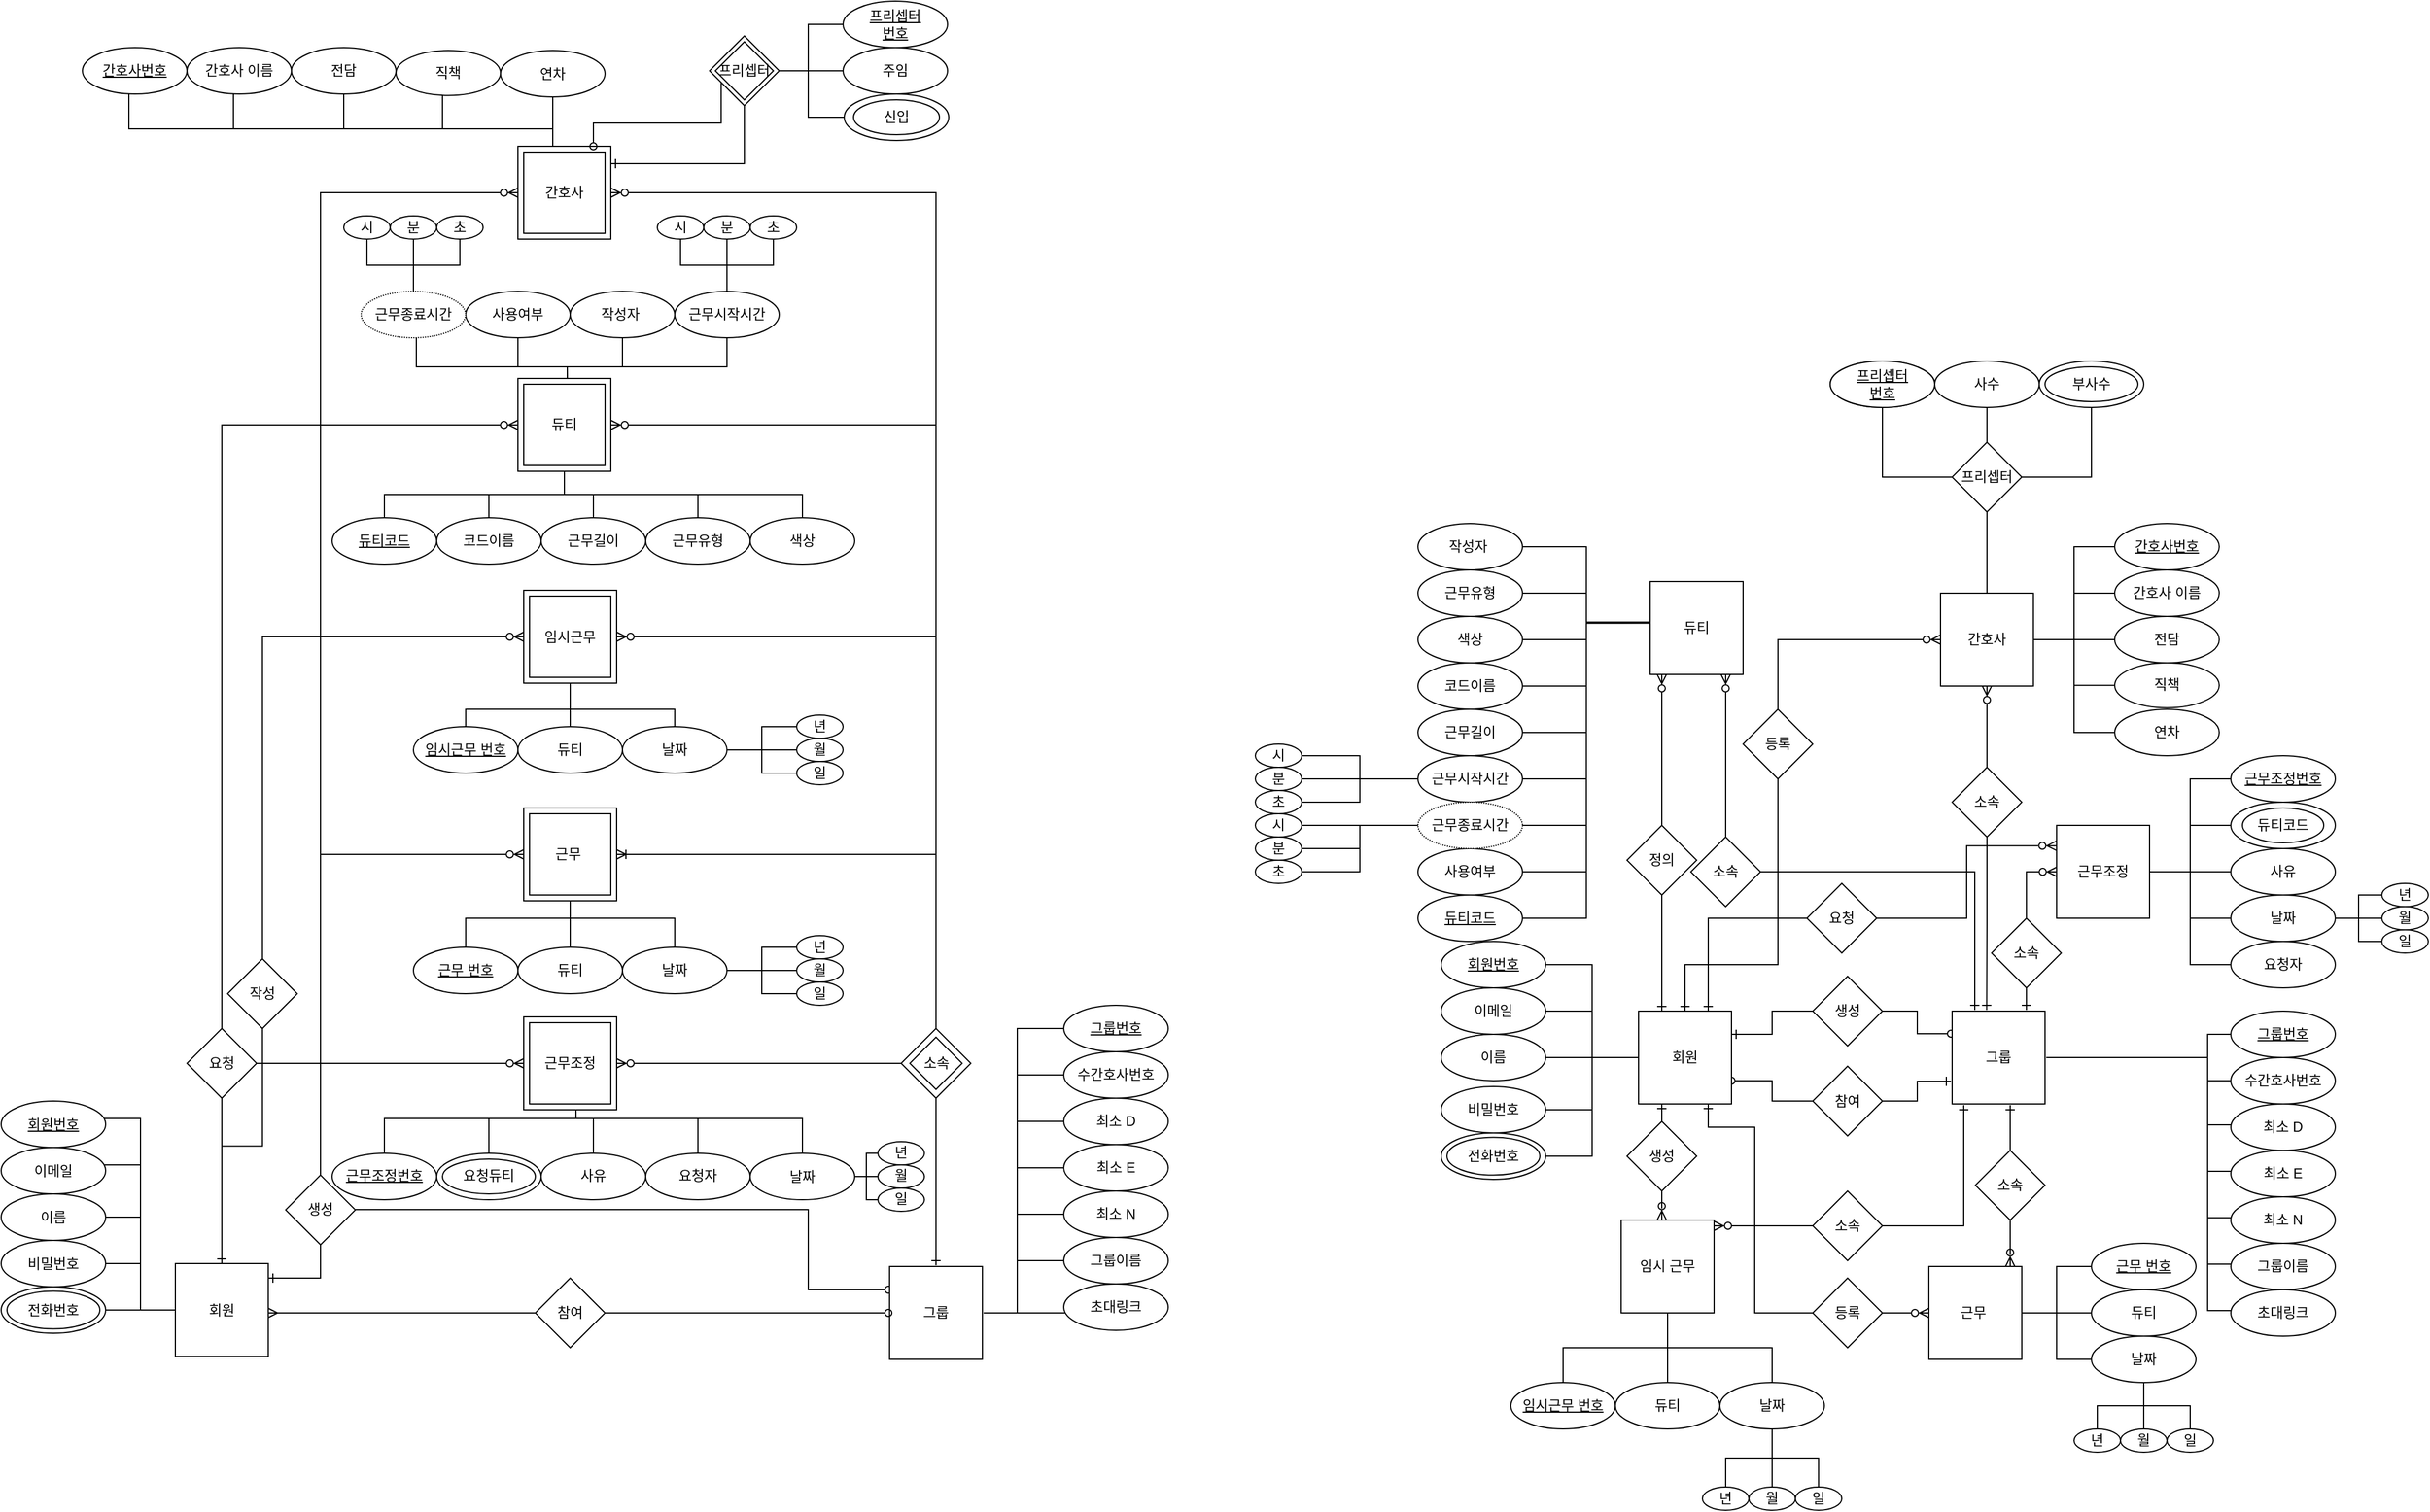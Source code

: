 <mxfile version="17.5.0" type="github">
  <diagram id="4EpchtD3IDfHmD8kFyGa" name="Page-1">
    <mxGraphModel dx="4199" dy="2112" grid="1" gridSize="10" guides="1" tooltips="1" connect="1" arrows="1" fold="1" page="1" pageScale="1" pageWidth="827" pageHeight="1169" math="0" shadow="0">
      <root>
        <mxCell id="0" />
        <mxCell id="1" parent="0" />
        <mxCell id="VXNFrs5mRAKKbEihXfAM-20" style="edgeStyle=orthogonalEdgeStyle;rounded=0;orthogonalLoop=1;jettySize=auto;html=1;entryX=0;entryY=0.5;entryDx=0;entryDy=0;endArrow=none;endFill=0;startArrow=ERone;startFill=0;exitX=1;exitY=0.25;exitDx=0;exitDy=0;" parent="1" source="VXNFrs5mRAKKbEihXfAM-1" target="VXNFrs5mRAKKbEihXfAM-2" edge="1">
          <mxGeometry relative="1" as="geometry" />
        </mxCell>
        <mxCell id="VXNFrs5mRAKKbEihXfAM-22" style="edgeStyle=orthogonalEdgeStyle;rounded=0;orthogonalLoop=1;jettySize=auto;html=1;entryX=0;entryY=0.5;entryDx=0;entryDy=0;startArrow=oval;startFill=0;endArrow=none;endFill=0;exitX=1;exitY=0.75;exitDx=0;exitDy=0;" parent="1" source="VXNFrs5mRAKKbEihXfAM-1" target="VXNFrs5mRAKKbEihXfAM-3" edge="1">
          <mxGeometry relative="1" as="geometry" />
        </mxCell>
        <mxCell id="VXNFrs5mRAKKbEihXfAM-24" style="edgeStyle=orthogonalEdgeStyle;rounded=0;orthogonalLoop=1;jettySize=auto;html=1;startArrow=ERone;startFill=0;endArrow=none;endFill=0;" parent="1" source="VXNFrs5mRAKKbEihXfAM-1" target="VXNFrs5mRAKKbEihXfAM-10" edge="1">
          <mxGeometry relative="1" as="geometry">
            <mxPoint x="-680" y="585" as="sourcePoint" />
            <Array as="points">
              <mxPoint x="-680" y="595" />
              <mxPoint x="-680" y="595" />
            </Array>
          </mxGeometry>
        </mxCell>
        <mxCell id="8fKw8b_0YmTUgYmf6SGM-21" style="edgeStyle=orthogonalEdgeStyle;rounded=0;orthogonalLoop=1;jettySize=auto;html=1;entryX=0;entryY=0.5;entryDx=0;entryDy=0;exitX=0.75;exitY=0;exitDx=0;exitDy=0;endArrow=none;endFill=0;startArrow=ERone;startFill=0;" parent="1" source="VXNFrs5mRAKKbEihXfAM-1" target="VXNFrs5mRAKKbEihXfAM-16" edge="1">
          <mxGeometry relative="1" as="geometry" />
        </mxCell>
        <mxCell id="VXNFrs5mRAKKbEihXfAM-1" value="회원" style="whiteSpace=wrap;html=1;aspect=fixed;" parent="1" vertex="1">
          <mxGeometry x="-700" y="505" width="80" height="80" as="geometry" />
        </mxCell>
        <mxCell id="VXNFrs5mRAKKbEihXfAM-21" style="edgeStyle=orthogonalEdgeStyle;rounded=0;orthogonalLoop=1;jettySize=auto;html=1;startArrow=none;startFill=0;endArrow=oval;endFill=0;entryX=0;entryY=0.25;entryDx=0;entryDy=0;" parent="1" source="VXNFrs5mRAKKbEihXfAM-2" target="VXNFrs5mRAKKbEihXfAM-6" edge="1">
          <mxGeometry relative="1" as="geometry" />
        </mxCell>
        <mxCell id="VXNFrs5mRAKKbEihXfAM-2" value="생성" style="rhombus;whiteSpace=wrap;html=1;" parent="1" vertex="1">
          <mxGeometry x="-550" y="475" width="60" height="60" as="geometry" />
        </mxCell>
        <mxCell id="VXNFrs5mRAKKbEihXfAM-23" style="edgeStyle=orthogonalEdgeStyle;rounded=0;orthogonalLoop=1;jettySize=auto;html=1;entryX=0;entryY=0.75;entryDx=0;entryDy=0;startArrow=none;startFill=0;endArrow=ERone;endFill=0;" parent="1" source="VXNFrs5mRAKKbEihXfAM-3" target="VXNFrs5mRAKKbEihXfAM-6" edge="1">
          <mxGeometry relative="1" as="geometry" />
        </mxCell>
        <mxCell id="VXNFrs5mRAKKbEihXfAM-3" value="참여" style="rhombus;whiteSpace=wrap;html=1;" parent="1" vertex="1">
          <mxGeometry x="-550" y="552.5" width="60" height="60" as="geometry" />
        </mxCell>
        <mxCell id="VXNFrs5mRAKKbEihXfAM-26" style="edgeStyle=orthogonalEdgeStyle;rounded=0;orthogonalLoop=1;jettySize=auto;html=1;startArrow=ERzeroToMany;startFill=0;endArrow=none;endFill=0;" parent="1" source="VXNFrs5mRAKKbEihXfAM-4" target="VXNFrs5mRAKKbEihXfAM-11" edge="1">
          <mxGeometry relative="1" as="geometry">
            <Array as="points">
              <mxPoint x="-600" y="690" />
              <mxPoint x="-600" y="690" />
            </Array>
          </mxGeometry>
        </mxCell>
        <mxCell id="VXNFrs5mRAKKbEihXfAM-28" style="edgeStyle=orthogonalEdgeStyle;rounded=0;orthogonalLoop=1;jettySize=auto;html=1;entryX=0;entryY=0.5;entryDx=0;entryDy=0;startArrow=ERone;startFill=0;endArrow=none;endFill=0;" parent="1" source="VXNFrs5mRAKKbEihXfAM-1" target="VXNFrs5mRAKKbEihXfAM-12" edge="1">
          <mxGeometry relative="1" as="geometry">
            <Array as="points">
              <mxPoint x="-640" y="605" />
              <mxPoint x="-600" y="605" />
              <mxPoint x="-600" y="765" />
            </Array>
          </mxGeometry>
        </mxCell>
        <mxCell id="VXNFrs5mRAKKbEihXfAM-106" value="" style="edgeStyle=orthogonalEdgeStyle;rounded=0;orthogonalLoop=1;jettySize=auto;html=1;startArrow=none;startFill=0;endArrow=none;endFill=0;" parent="1" source="VXNFrs5mRAKKbEihXfAM-4" target="VXNFrs5mRAKKbEihXfAM-104" edge="1">
          <mxGeometry relative="1" as="geometry" />
        </mxCell>
        <mxCell id="VXNFrs5mRAKKbEihXfAM-4" value="임시 근무" style="whiteSpace=wrap;html=1;aspect=fixed;perimeterSpacing=0;" parent="1" vertex="1">
          <mxGeometry x="-715" y="685" width="80" height="80" as="geometry" />
        </mxCell>
        <mxCell id="VXNFrs5mRAKKbEihXfAM-43" style="edgeStyle=orthogonalEdgeStyle;rounded=0;orthogonalLoop=1;jettySize=auto;html=1;startArrow=ERzeroToMany;startFill=0;endArrow=none;endFill=0;" parent="1" source="VXNFrs5mRAKKbEihXfAM-5" target="VXNFrs5mRAKKbEihXfAM-18" edge="1">
          <mxGeometry relative="1" as="geometry">
            <Array as="points">
              <mxPoint x="-625" y="275" />
              <mxPoint x="-625" y="275" />
            </Array>
          </mxGeometry>
        </mxCell>
        <mxCell id="VXNFrs5mRAKKbEihXfAM-56" value="" style="edgeStyle=orthogonalEdgeStyle;rounded=0;orthogonalLoop=1;jettySize=auto;html=1;startArrow=none;startFill=0;endArrow=none;endFill=0;entryX=1;entryY=0.5;entryDx=0;entryDy=0;exitX=0;exitY=0.447;exitDx=0;exitDy=0;exitPerimeter=0;" parent="1" source="VXNFrs5mRAKKbEihXfAM-5" target="VXNFrs5mRAKKbEihXfAM-57" edge="1">
          <mxGeometry relative="1" as="geometry">
            <mxPoint x="-850" y="45" as="targetPoint" />
          </mxGeometry>
        </mxCell>
        <mxCell id="VXNFrs5mRAKKbEihXfAM-5" value="듀티" style="whiteSpace=wrap;html=1;aspect=fixed;" parent="1" vertex="1">
          <mxGeometry x="-690" y="135" width="80" height="80" as="geometry" />
        </mxCell>
        <mxCell id="VXNFrs5mRAKKbEihXfAM-27" style="edgeStyle=orthogonalEdgeStyle;rounded=0;orthogonalLoop=1;jettySize=auto;html=1;startArrow=ERone;startFill=0;endArrow=none;endFill=0;" parent="1" source="VXNFrs5mRAKKbEihXfAM-6" target="VXNFrs5mRAKKbEihXfAM-11" edge="1">
          <mxGeometry relative="1" as="geometry">
            <Array as="points">
              <mxPoint x="-420" y="690" />
            </Array>
          </mxGeometry>
        </mxCell>
        <mxCell id="VXNFrs5mRAKKbEihXfAM-32" style="edgeStyle=orthogonalEdgeStyle;rounded=0;orthogonalLoop=1;jettySize=auto;html=1;startArrow=ERone;startFill=0;endArrow=none;endFill=0;" parent="1" source="VXNFrs5mRAKKbEihXfAM-6" target="VXNFrs5mRAKKbEihXfAM-14" edge="1">
          <mxGeometry relative="1" as="geometry">
            <Array as="points">
              <mxPoint x="-366" y="495" />
              <mxPoint x="-366" y="495" />
            </Array>
          </mxGeometry>
        </mxCell>
        <mxCell id="8fKw8b_0YmTUgYmf6SGM-32" style="edgeStyle=orthogonalEdgeStyle;rounded=0;orthogonalLoop=1;jettySize=auto;html=1;startArrow=none;startFill=0;endArrow=none;endFill=0;entryX=0;entryY=0.5;entryDx=0;entryDy=0;" parent="1" source="VXNFrs5mRAKKbEihXfAM-6" target="8fKw8b_0YmTUgYmf6SGM-33" edge="1">
          <mxGeometry relative="1" as="geometry">
            <mxPoint x="-300" y="545" as="targetPoint" />
            <Array as="points">
              <mxPoint x="-210" y="545" />
              <mxPoint x="-210" y="525" />
            </Array>
          </mxGeometry>
        </mxCell>
        <mxCell id="VXNFrs5mRAKKbEihXfAM-6" value="그룹" style="whiteSpace=wrap;html=1;aspect=fixed;perimeterSpacing=1;" parent="1" vertex="1">
          <mxGeometry x="-430" y="505" width="80" height="80" as="geometry" />
        </mxCell>
        <mxCell id="VXNFrs5mRAKKbEihXfAM-36" style="edgeStyle=orthogonalEdgeStyle;rounded=0;orthogonalLoop=1;jettySize=auto;html=1;exitX=0.25;exitY=0;exitDx=0;exitDy=0;entryX=0.5;entryY=1;entryDx=0;entryDy=0;startArrow=ERone;startFill=0;endArrow=none;endFill=0;" parent="1" source="VXNFrs5mRAKKbEihXfAM-1" target="VXNFrs5mRAKKbEihXfAM-17" edge="1">
          <mxGeometry relative="1" as="geometry" />
        </mxCell>
        <mxCell id="VXNFrs5mRAKKbEihXfAM-38" style="edgeStyle=orthogonalEdgeStyle;rounded=0;orthogonalLoop=1;jettySize=auto;html=1;entryX=0.5;entryY=0;entryDx=0;entryDy=0;startArrow=ERzeroToMany;startFill=0;endArrow=none;endFill=0;" parent="1" source="VXNFrs5mRAKKbEihXfAM-7" target="VXNFrs5mRAKKbEihXfAM-19" edge="1">
          <mxGeometry relative="1" as="geometry" />
        </mxCell>
        <mxCell id="8fKw8b_0YmTUgYmf6SGM-28" style="edgeStyle=orthogonalEdgeStyle;rounded=0;orthogonalLoop=1;jettySize=auto;html=1;entryX=0.5;entryY=0;entryDx=0;entryDy=0;startArrow=ERzeroToMany;startFill=0;endArrow=none;endFill=0;" parent="1" source="VXNFrs5mRAKKbEihXfAM-7" target="8fKw8b_0YmTUgYmf6SGM-27" edge="1">
          <mxGeometry relative="1" as="geometry" />
        </mxCell>
        <mxCell id="8fKw8b_0YmTUgYmf6SGM-92" style="edgeStyle=orthogonalEdgeStyle;rounded=0;orthogonalLoop=1;jettySize=auto;html=1;startArrow=none;startFill=0;endArrow=none;endFill=0;" parent="1" source="VXNFrs5mRAKKbEihXfAM-7" target="8fKw8b_0YmTUgYmf6SGM-93" edge="1">
          <mxGeometry relative="1" as="geometry">
            <mxPoint x="-400" y="65" as="targetPoint" />
            <Array as="points">
              <mxPoint x="-400" y="95" />
              <mxPoint x="-400" y="95" />
            </Array>
          </mxGeometry>
        </mxCell>
        <mxCell id="VXNFrs5mRAKKbEihXfAM-7" value="간호사" style="whiteSpace=wrap;html=1;aspect=fixed;gradientColor=#ffffff;gradientDirection=south;strokeColor=default;rounded=0;" parent="1" vertex="1">
          <mxGeometry x="-440" y="145" width="80" height="80" as="geometry" />
        </mxCell>
        <mxCell id="VXNFrs5mRAKKbEihXfAM-92" value="" style="edgeStyle=orthogonalEdgeStyle;rounded=0;orthogonalLoop=1;jettySize=auto;html=1;startArrow=none;startFill=0;endArrow=none;endFill=0;entryX=0;entryY=0.5;entryDx=0;entryDy=0;" parent="1" source="VXNFrs5mRAKKbEihXfAM-8" target="VXNFrs5mRAKKbEihXfAM-91" edge="1">
          <mxGeometry relative="1" as="geometry" />
        </mxCell>
        <mxCell id="VXNFrs5mRAKKbEihXfAM-8" value="근무조정" style="whiteSpace=wrap;html=1;aspect=fixed;" parent="1" vertex="1">
          <mxGeometry x="-340" y="345" width="80" height="80" as="geometry" />
        </mxCell>
        <mxCell id="VXNFrs5mRAKKbEihXfAM-100" value="" style="edgeStyle=orthogonalEdgeStyle;rounded=0;orthogonalLoop=1;jettySize=auto;html=1;startArrow=none;startFill=0;endArrow=none;endFill=0;" parent="1" source="VXNFrs5mRAKKbEihXfAM-9" target="VXNFrs5mRAKKbEihXfAM-99" edge="1">
          <mxGeometry relative="1" as="geometry" />
        </mxCell>
        <mxCell id="VXNFrs5mRAKKbEihXfAM-9" value="근무&amp;nbsp;" style="whiteSpace=wrap;html=1;aspect=fixed;" parent="1" vertex="1">
          <mxGeometry x="-450" y="725" width="80" height="80" as="geometry" />
        </mxCell>
        <mxCell id="8fKw8b_0YmTUgYmf6SGM-68" style="edgeStyle=orthogonalEdgeStyle;rounded=0;orthogonalLoop=1;jettySize=auto;html=1;startArrow=none;startFill=0;endArrow=ERzeroToMany;endFill=0;" parent="1" source="VXNFrs5mRAKKbEihXfAM-10" target="VXNFrs5mRAKKbEihXfAM-4" edge="1">
          <mxGeometry relative="1" as="geometry">
            <mxPoint x="-680" y="685" as="targetPoint" />
            <Array as="points">
              <mxPoint x="-680" y="675" />
              <mxPoint x="-680" y="675" />
            </Array>
          </mxGeometry>
        </mxCell>
        <mxCell id="VXNFrs5mRAKKbEihXfAM-10" value="생성" style="rhombus;whiteSpace=wrap;html=1;" parent="1" vertex="1">
          <mxGeometry x="-710" y="600" width="60" height="60" as="geometry" />
        </mxCell>
        <mxCell id="VXNFrs5mRAKKbEihXfAM-11" value="소속" style="rhombus;whiteSpace=wrap;html=1;" parent="1" vertex="1">
          <mxGeometry x="-550" y="660" width="60" height="60" as="geometry" />
        </mxCell>
        <mxCell id="VXNFrs5mRAKKbEihXfAM-29" style="edgeStyle=orthogonalEdgeStyle;rounded=0;orthogonalLoop=1;jettySize=auto;html=1;startArrow=none;startFill=0;endArrow=ERzeroToMany;endFill=0;" parent="1" source="VXNFrs5mRAKKbEihXfAM-12" target="VXNFrs5mRAKKbEihXfAM-9" edge="1">
          <mxGeometry relative="1" as="geometry" />
        </mxCell>
        <mxCell id="VXNFrs5mRAKKbEihXfAM-12" value="등록" style="rhombus;whiteSpace=wrap;html=1;" parent="1" vertex="1">
          <mxGeometry x="-550" y="735" width="60" height="60" as="geometry" />
        </mxCell>
        <mxCell id="VXNFrs5mRAKKbEihXfAM-31" style="edgeStyle=orthogonalEdgeStyle;rounded=0;orthogonalLoop=1;jettySize=auto;html=1;startArrow=none;startFill=0;endArrow=ERzeroToMany;endFill=0;" parent="1" source="VXNFrs5mRAKKbEihXfAM-13" target="VXNFrs5mRAKKbEihXfAM-9" edge="1">
          <mxGeometry relative="1" as="geometry">
            <Array as="points">
              <mxPoint x="-380" y="715" />
              <mxPoint x="-380" y="715" />
            </Array>
          </mxGeometry>
        </mxCell>
        <mxCell id="8fKw8b_0YmTUgYmf6SGM-31" style="edgeStyle=orthogonalEdgeStyle;rounded=0;orthogonalLoop=1;jettySize=auto;html=1;startArrow=none;startFill=0;endArrow=ERone;endFill=0;" parent="1" source="VXNFrs5mRAKKbEihXfAM-13" target="VXNFrs5mRAKKbEihXfAM-6" edge="1">
          <mxGeometry relative="1" as="geometry">
            <Array as="points">
              <mxPoint x="-380" y="615" />
              <mxPoint x="-380" y="615" />
            </Array>
          </mxGeometry>
        </mxCell>
        <mxCell id="VXNFrs5mRAKKbEihXfAM-13" value="소속" style="rhombus;whiteSpace=wrap;html=1;" parent="1" vertex="1">
          <mxGeometry x="-410" y="625" width="60" height="60" as="geometry" />
        </mxCell>
        <mxCell id="VXNFrs5mRAKKbEihXfAM-33" style="edgeStyle=orthogonalEdgeStyle;rounded=0;orthogonalLoop=1;jettySize=auto;html=1;entryX=0;entryY=0.5;entryDx=0;entryDy=0;startArrow=none;startFill=0;endArrow=ERzeroToMany;endFill=0;" parent="1" source="VXNFrs5mRAKKbEihXfAM-14" target="VXNFrs5mRAKKbEihXfAM-8" edge="1">
          <mxGeometry relative="1" as="geometry" />
        </mxCell>
        <mxCell id="VXNFrs5mRAKKbEihXfAM-14" value="소속" style="rhombus;whiteSpace=wrap;html=1;" parent="1" vertex="1">
          <mxGeometry x="-396" y="425" width="60" height="60" as="geometry" />
        </mxCell>
        <mxCell id="8fKw8b_0YmTUgYmf6SGM-24" style="edgeStyle=orthogonalEdgeStyle;rounded=0;orthogonalLoop=1;jettySize=auto;html=1;startArrow=none;startFill=0;endArrow=ERzeroToMany;endFill=0;entryX=-0.004;entryY=0.22;entryDx=0;entryDy=0;entryPerimeter=0;" parent="1" source="VXNFrs5mRAKKbEihXfAM-16" target="VXNFrs5mRAKKbEihXfAM-8" edge="1">
          <mxGeometry relative="1" as="geometry">
            <Array as="points" />
          </mxGeometry>
        </mxCell>
        <mxCell id="VXNFrs5mRAKKbEihXfAM-16" value="요청" style="rhombus;whiteSpace=wrap;html=1;" parent="1" vertex="1">
          <mxGeometry x="-555" y="395" width="60" height="60" as="geometry" />
        </mxCell>
        <mxCell id="VXNFrs5mRAKKbEihXfAM-37" style="edgeStyle=orthogonalEdgeStyle;rounded=0;orthogonalLoop=1;jettySize=auto;html=1;startArrow=none;startFill=0;endArrow=ERzeroToMany;endFill=0;" parent="1" source="VXNFrs5mRAKKbEihXfAM-17" target="VXNFrs5mRAKKbEihXfAM-5" edge="1">
          <mxGeometry relative="1" as="geometry">
            <mxPoint x="-750" y="285" as="targetPoint" />
            <Array as="points">
              <mxPoint x="-680" y="245" />
              <mxPoint x="-680" y="245" />
            </Array>
          </mxGeometry>
        </mxCell>
        <mxCell id="VXNFrs5mRAKKbEihXfAM-17" value="정의" style="rhombus;whiteSpace=wrap;html=1;" parent="1" vertex="1">
          <mxGeometry x="-710" y="345" width="60" height="60" as="geometry" />
        </mxCell>
        <mxCell id="VXNFrs5mRAKKbEihXfAM-41" style="edgeStyle=orthogonalEdgeStyle;rounded=0;orthogonalLoop=1;jettySize=auto;html=1;startArrow=none;startFill=0;endArrow=ERone;endFill=0;entryX=0.25;entryY=0;entryDx=0;entryDy=0;" parent="1" source="VXNFrs5mRAKKbEihXfAM-18" target="VXNFrs5mRAKKbEihXfAM-6" edge="1">
          <mxGeometry relative="1" as="geometry" />
        </mxCell>
        <mxCell id="VXNFrs5mRAKKbEihXfAM-18" value="소속" style="rhombus;whiteSpace=wrap;html=1;" parent="1" vertex="1">
          <mxGeometry x="-655" y="355" width="60" height="60" as="geometry" />
        </mxCell>
        <mxCell id="VXNFrs5mRAKKbEihXfAM-39" style="edgeStyle=orthogonalEdgeStyle;rounded=0;orthogonalLoop=1;jettySize=auto;html=1;entryX=0.5;entryY=0;entryDx=0;entryDy=0;startArrow=none;startFill=0;endArrow=ERone;endFill=0;" parent="1" source="VXNFrs5mRAKKbEihXfAM-19" target="VXNFrs5mRAKKbEihXfAM-1" edge="1">
          <mxGeometry relative="1" as="geometry">
            <Array as="points">
              <mxPoint x="-580" y="465" />
              <mxPoint x="-660" y="465" />
            </Array>
          </mxGeometry>
        </mxCell>
        <mxCell id="VXNFrs5mRAKKbEihXfAM-19" value="등록" style="rhombus;whiteSpace=wrap;html=1;" parent="1" vertex="1">
          <mxGeometry x="-610" y="245" width="60" height="60" as="geometry" />
        </mxCell>
        <mxCell id="VXNFrs5mRAKKbEihXfAM-52" style="edgeStyle=orthogonalEdgeStyle;rounded=0;orthogonalLoop=1;jettySize=auto;html=1;entryX=0;entryY=0.5;entryDx=0;entryDy=0;startArrow=none;startFill=0;endArrow=none;endFill=0;" parent="1" source="VXNFrs5mRAKKbEihXfAM-44" target="VXNFrs5mRAKKbEihXfAM-1" edge="1">
          <mxGeometry relative="1" as="geometry" />
        </mxCell>
        <mxCell id="VXNFrs5mRAKKbEihXfAM-44" value="비밀번호" style="ellipse;whiteSpace=wrap;html=1;" parent="1" vertex="1">
          <mxGeometry x="-870" y="570" width="90" height="40" as="geometry" />
        </mxCell>
        <mxCell id="VXNFrs5mRAKKbEihXfAM-53" style="edgeStyle=orthogonalEdgeStyle;rounded=0;orthogonalLoop=1;jettySize=auto;html=1;entryX=0;entryY=0.5;entryDx=0;entryDy=0;startArrow=none;startFill=0;endArrow=none;endFill=0;" parent="1" source="VXNFrs5mRAKKbEihXfAM-46" target="VXNFrs5mRAKKbEihXfAM-1" edge="1">
          <mxGeometry relative="1" as="geometry" />
        </mxCell>
        <mxCell id="VXNFrs5mRAKKbEihXfAM-46" value="" style="ellipse;whiteSpace=wrap;html=1;perimeterSpacing=0;" parent="1" vertex="1">
          <mxGeometry x="-870" y="610" width="90" height="40" as="geometry" />
        </mxCell>
        <mxCell id="VXNFrs5mRAKKbEihXfAM-54" style="edgeStyle=orthogonalEdgeStyle;rounded=0;orthogonalLoop=1;jettySize=auto;html=1;entryX=0;entryY=0.5;entryDx=0;entryDy=0;startArrow=none;startFill=0;endArrow=none;endFill=0;" parent="1" source="VXNFrs5mRAKKbEihXfAM-47" target="VXNFrs5mRAKKbEihXfAM-1" edge="1">
          <mxGeometry relative="1" as="geometry" />
        </mxCell>
        <mxCell id="VXNFrs5mRAKKbEihXfAM-47" value="이메일" style="ellipse;whiteSpace=wrap;html=1;" parent="1" vertex="1">
          <mxGeometry x="-870" y="485" width="90" height="40" as="geometry" />
        </mxCell>
        <mxCell id="VXNFrs5mRAKKbEihXfAM-51" style="edgeStyle=orthogonalEdgeStyle;rounded=0;orthogonalLoop=1;jettySize=auto;html=1;startArrow=none;startFill=0;endArrow=none;endFill=0;" parent="1" source="VXNFrs5mRAKKbEihXfAM-48" target="VXNFrs5mRAKKbEihXfAM-1" edge="1">
          <mxGeometry relative="1" as="geometry" />
        </mxCell>
        <mxCell id="VXNFrs5mRAKKbEihXfAM-48" value="이름" style="ellipse;whiteSpace=wrap;html=1;" parent="1" vertex="1">
          <mxGeometry x="-870" y="525" width="90" height="40" as="geometry" />
        </mxCell>
        <mxCell id="VXNFrs5mRAKKbEihXfAM-50" style="edgeStyle=orthogonalEdgeStyle;rounded=0;orthogonalLoop=1;jettySize=auto;html=1;startArrow=none;startFill=0;endArrow=none;endFill=0;entryX=0;entryY=0.5;entryDx=0;entryDy=0;" parent="1" source="VXNFrs5mRAKKbEihXfAM-49" target="VXNFrs5mRAKKbEihXfAM-1" edge="1">
          <mxGeometry relative="1" as="geometry">
            <mxPoint x="-730" y="485" as="targetPoint" />
          </mxGeometry>
        </mxCell>
        <mxCell id="VXNFrs5mRAKKbEihXfAM-49" value="&lt;u&gt;회원번호&lt;/u&gt;" style="ellipse;whiteSpace=wrap;html=1;" parent="1" vertex="1">
          <mxGeometry x="-870" y="445" width="90" height="40" as="geometry" />
        </mxCell>
        <mxCell id="VXNFrs5mRAKKbEihXfAM-57" value="&lt;u&gt;듀티코드&lt;/u&gt;" style="ellipse;whiteSpace=wrap;html=1;" parent="1" vertex="1">
          <mxGeometry x="-890" y="405" width="90" height="40" as="geometry" />
        </mxCell>
        <mxCell id="VXNFrs5mRAKKbEihXfAM-67" style="edgeStyle=orthogonalEdgeStyle;rounded=0;orthogonalLoop=1;jettySize=auto;html=1;entryX=-0.007;entryY=0.436;entryDx=0;entryDy=0;startArrow=none;startFill=0;endArrow=none;endFill=0;exitX=1;exitY=0.5;exitDx=0;exitDy=0;entryPerimeter=0;" parent="1" source="VXNFrs5mRAKKbEihXfAM-58" target="VXNFrs5mRAKKbEihXfAM-5" edge="1">
          <mxGeometry relative="1" as="geometry" />
        </mxCell>
        <mxCell id="VXNFrs5mRAKKbEihXfAM-58" value="사용여부" style="ellipse;whiteSpace=wrap;html=1;" parent="1" vertex="1">
          <mxGeometry x="-890" y="365" width="90" height="40" as="geometry" />
        </mxCell>
        <mxCell id="VXNFrs5mRAKKbEihXfAM-68" style="edgeStyle=orthogonalEdgeStyle;rounded=0;orthogonalLoop=1;jettySize=auto;html=1;startArrow=none;startFill=0;endArrow=none;endFill=0;exitX=1;exitY=0.5;exitDx=0;exitDy=0;entryX=-0.003;entryY=0.442;entryDx=0;entryDy=0;entryPerimeter=0;" parent="1" source="VXNFrs5mRAKKbEihXfAM-59" target="VXNFrs5mRAKKbEihXfAM-5" edge="1">
          <mxGeometry relative="1" as="geometry">
            <mxPoint x="-710" y="135" as="targetPoint" />
          </mxGeometry>
        </mxCell>
        <mxCell id="8fKw8b_0YmTUgYmf6SGM-55" style="edgeStyle=orthogonalEdgeStyle;rounded=0;orthogonalLoop=1;jettySize=auto;html=1;startArrow=none;startFill=0;endArrow=none;endFill=0;entryX=1;entryY=0.5;entryDx=0;entryDy=0;" parent="1" source="VXNFrs5mRAKKbEihXfAM-59" target="8fKw8b_0YmTUgYmf6SGM-57" edge="1">
          <mxGeometry relative="1" as="geometry">
            <mxPoint x="-980" y="285" as="targetPoint" />
          </mxGeometry>
        </mxCell>
        <mxCell id="VXNFrs5mRAKKbEihXfAM-59" value="근무시작시간" style="ellipse;whiteSpace=wrap;html=1;" parent="1" vertex="1">
          <mxGeometry x="-890" y="285" width="90" height="40" as="geometry" />
        </mxCell>
        <mxCell id="VXNFrs5mRAKKbEihXfAM-70" style="edgeStyle=orthogonalEdgeStyle;rounded=0;orthogonalLoop=1;jettySize=auto;html=1;entryX=-0.003;entryY=0.44;entryDx=0;entryDy=0;startArrow=none;startFill=0;endArrow=none;endFill=0;entryPerimeter=0;" parent="1" source="VXNFrs5mRAKKbEihXfAM-60" target="VXNFrs5mRAKKbEihXfAM-5" edge="1">
          <mxGeometry relative="1" as="geometry" />
        </mxCell>
        <mxCell id="VXNFrs5mRAKKbEihXfAM-60" value="코드이름" style="ellipse;whiteSpace=wrap;html=1;" parent="1" vertex="1">
          <mxGeometry x="-890" y="205" width="90" height="40" as="geometry" />
        </mxCell>
        <mxCell id="VXNFrs5mRAKKbEihXfAM-71" style="edgeStyle=orthogonalEdgeStyle;rounded=0;orthogonalLoop=1;jettySize=auto;html=1;entryX=-0.021;entryY=0.44;entryDx=0;entryDy=0;startArrow=none;startFill=0;endArrow=none;endFill=0;exitX=1;exitY=0.5;exitDx=0;exitDy=0;entryPerimeter=0;" parent="1" source="VXNFrs5mRAKKbEihXfAM-61" target="VXNFrs5mRAKKbEihXfAM-5" edge="1">
          <mxGeometry relative="1" as="geometry" />
        </mxCell>
        <mxCell id="VXNFrs5mRAKKbEihXfAM-61" value="색상" style="ellipse;whiteSpace=wrap;html=1;" parent="1" vertex="1">
          <mxGeometry x="-890" y="165" width="90" height="40" as="geometry" />
        </mxCell>
        <mxCell id="VXNFrs5mRAKKbEihXfAM-69" style="edgeStyle=orthogonalEdgeStyle;rounded=0;orthogonalLoop=1;jettySize=auto;html=1;entryX=-0.007;entryY=0.443;entryDx=0;entryDy=0;startArrow=none;startFill=0;endArrow=none;endFill=0;entryPerimeter=0;" parent="1" source="VXNFrs5mRAKKbEihXfAM-62" target="VXNFrs5mRAKKbEihXfAM-5" edge="1">
          <mxGeometry relative="1" as="geometry" />
        </mxCell>
        <mxCell id="VXNFrs5mRAKKbEihXfAM-62" value="근무길이" style="ellipse;whiteSpace=wrap;html=1;" parent="1" vertex="1">
          <mxGeometry x="-890" y="245" width="90" height="40" as="geometry" />
        </mxCell>
        <mxCell id="VXNFrs5mRAKKbEihXfAM-72" style="edgeStyle=orthogonalEdgeStyle;rounded=0;orthogonalLoop=1;jettySize=auto;html=1;entryX=-0.01;entryY=0.44;entryDx=0;entryDy=0;startArrow=none;startFill=0;endArrow=none;endFill=0;exitX=1;exitY=0.5;exitDx=0;exitDy=0;entryPerimeter=0;" parent="1" source="VXNFrs5mRAKKbEihXfAM-64" target="VXNFrs5mRAKKbEihXfAM-5" edge="1">
          <mxGeometry relative="1" as="geometry" />
        </mxCell>
        <mxCell id="VXNFrs5mRAKKbEihXfAM-64" value="근무유형" style="ellipse;whiteSpace=wrap;html=1;" parent="1" vertex="1">
          <mxGeometry x="-890" y="125" width="90" height="40" as="geometry" />
        </mxCell>
        <mxCell id="VXNFrs5mRAKKbEihXfAM-73" style="edgeStyle=orthogonalEdgeStyle;rounded=0;orthogonalLoop=1;jettySize=auto;html=1;startArrow=none;startFill=0;endArrow=none;endFill=0;exitX=1;exitY=0.5;exitDx=0;exitDy=0;entryX=-0.003;entryY=0.44;entryDx=0;entryDy=0;entryPerimeter=0;" parent="1" source="VXNFrs5mRAKKbEihXfAM-66" target="VXNFrs5mRAKKbEihXfAM-5" edge="1">
          <mxGeometry relative="1" as="geometry">
            <mxPoint x="-395" y="75" as="sourcePoint" />
            <mxPoint x="-470" y="170" as="targetPoint" />
          </mxGeometry>
        </mxCell>
        <mxCell id="VXNFrs5mRAKKbEihXfAM-66" value="작성자&amp;nbsp;" style="ellipse;whiteSpace=wrap;html=1;" parent="1" vertex="1">
          <mxGeometry x="-890" y="85" width="90" height="40" as="geometry" />
        </mxCell>
        <mxCell id="VXNFrs5mRAKKbEihXfAM-82" style="edgeStyle=orthogonalEdgeStyle;rounded=0;orthogonalLoop=1;jettySize=auto;html=1;entryX=1;entryY=0.5;entryDx=0;entryDy=0;startArrow=none;startFill=0;endArrow=none;endFill=0;" parent="1" source="VXNFrs5mRAKKbEihXfAM-74" target="VXNFrs5mRAKKbEihXfAM-7" edge="1">
          <mxGeometry relative="1" as="geometry" />
        </mxCell>
        <mxCell id="VXNFrs5mRAKKbEihXfAM-74" value="&lt;u&gt;간호사번호&lt;/u&gt;" style="ellipse;whiteSpace=wrap;html=1;" parent="1" vertex="1">
          <mxGeometry x="-290" y="85" width="90" height="40" as="geometry" />
        </mxCell>
        <mxCell id="VXNFrs5mRAKKbEihXfAM-81" value="" style="edgeStyle=orthogonalEdgeStyle;rounded=0;orthogonalLoop=1;jettySize=auto;html=1;startArrow=none;startFill=0;endArrow=none;endFill=0;" parent="1" source="VXNFrs5mRAKKbEihXfAM-75" target="VXNFrs5mRAKKbEihXfAM-7" edge="1">
          <mxGeometry relative="1" as="geometry" />
        </mxCell>
        <mxCell id="VXNFrs5mRAKKbEihXfAM-75" value="간호사 이름" style="ellipse;whiteSpace=wrap;html=1;" parent="1" vertex="1">
          <mxGeometry x="-290" y="125" width="90" height="40" as="geometry" />
        </mxCell>
        <mxCell id="VXNFrs5mRAKKbEihXfAM-80" value="" style="edgeStyle=orthogonalEdgeStyle;rounded=0;orthogonalLoop=1;jettySize=auto;html=1;startArrow=none;startFill=0;endArrow=none;endFill=0;" parent="1" source="VXNFrs5mRAKKbEihXfAM-76" target="VXNFrs5mRAKKbEihXfAM-7" edge="1">
          <mxGeometry relative="1" as="geometry" />
        </mxCell>
        <mxCell id="VXNFrs5mRAKKbEihXfAM-76" value="전담" style="ellipse;whiteSpace=wrap;html=1;" parent="1" vertex="1">
          <mxGeometry x="-290" y="165" width="90" height="40" as="geometry" />
        </mxCell>
        <mxCell id="VXNFrs5mRAKKbEihXfAM-83" value="" style="edgeStyle=orthogonalEdgeStyle;rounded=0;orthogonalLoop=1;jettySize=auto;html=1;startArrow=none;startFill=0;endArrow=none;endFill=0;entryX=1;entryY=0.5;entryDx=0;entryDy=0;" parent="1" source="VXNFrs5mRAKKbEihXfAM-78" target="VXNFrs5mRAKKbEihXfAM-7" edge="1">
          <mxGeometry relative="1" as="geometry" />
        </mxCell>
        <mxCell id="VXNFrs5mRAKKbEihXfAM-78" value="직책" style="ellipse;whiteSpace=wrap;html=1;" parent="1" vertex="1">
          <mxGeometry x="-290" y="205" width="90" height="38.75" as="geometry" />
        </mxCell>
        <mxCell id="VXNFrs5mRAKKbEihXfAM-84" value="" style="edgeStyle=orthogonalEdgeStyle;rounded=0;orthogonalLoop=1;jettySize=auto;html=1;startArrow=none;startFill=0;endArrow=none;endFill=0;entryX=1;entryY=0.5;entryDx=0;entryDy=0;" parent="1" source="VXNFrs5mRAKKbEihXfAM-79" target="VXNFrs5mRAKKbEihXfAM-7" edge="1">
          <mxGeometry relative="1" as="geometry" />
        </mxCell>
        <mxCell id="VXNFrs5mRAKKbEihXfAM-79" value="연차" style="ellipse;whiteSpace=wrap;html=1;" parent="1" vertex="1">
          <mxGeometry x="-290" y="245" width="90" height="40" as="geometry" />
        </mxCell>
        <mxCell id="VXNFrs5mRAKKbEihXfAM-93" value="" style="edgeStyle=orthogonalEdgeStyle;rounded=0;orthogonalLoop=1;jettySize=auto;html=1;startArrow=none;startFill=0;endArrow=none;endFill=0;entryX=1;entryY=0.5;entryDx=0;entryDy=0;" parent="1" source="VXNFrs5mRAKKbEihXfAM-87" target="VXNFrs5mRAKKbEihXfAM-8" edge="1">
          <mxGeometry relative="1" as="geometry" />
        </mxCell>
        <mxCell id="VXNFrs5mRAKKbEihXfAM-87" value="근무조정번호" style="ellipse;whiteSpace=wrap;html=1;fontStyle=4" parent="1" vertex="1">
          <mxGeometry x="-190" y="285" width="90" height="40" as="geometry" />
        </mxCell>
        <mxCell id="VXNFrs5mRAKKbEihXfAM-95" value="" style="edgeStyle=orthogonalEdgeStyle;rounded=0;orthogonalLoop=1;jettySize=auto;html=1;startArrow=none;startFill=0;endArrow=none;endFill=0;" parent="1" source="VXNFrs5mRAKKbEihXfAM-89" target="VXNFrs5mRAKKbEihXfAM-8" edge="1">
          <mxGeometry relative="1" as="geometry" />
        </mxCell>
        <mxCell id="VXNFrs5mRAKKbEihXfAM-89" value="" style="ellipse;whiteSpace=wrap;html=1;" parent="1" vertex="1">
          <mxGeometry x="-190" y="325" width="90" height="40" as="geometry" />
        </mxCell>
        <mxCell id="VXNFrs5mRAKKbEihXfAM-96" value="" style="edgeStyle=orthogonalEdgeStyle;rounded=0;orthogonalLoop=1;jettySize=auto;html=1;startArrow=none;startFill=0;endArrow=none;endFill=0;" parent="1" source="VXNFrs5mRAKKbEihXfAM-90" target="VXNFrs5mRAKKbEihXfAM-8" edge="1">
          <mxGeometry relative="1" as="geometry" />
        </mxCell>
        <mxCell id="VXNFrs5mRAKKbEihXfAM-90" value="사유" style="ellipse;whiteSpace=wrap;html=1;" parent="1" vertex="1">
          <mxGeometry x="-190" y="365" width="90" height="40" as="geometry" />
        </mxCell>
        <mxCell id="8fKw8b_0YmTUgYmf6SGM-89" style="edgeStyle=orthogonalEdgeStyle;rounded=0;orthogonalLoop=1;jettySize=auto;html=1;startArrow=none;startFill=0;endArrow=none;endFill=0;" parent="1" source="VXNFrs5mRAKKbEihXfAM-91" target="8fKw8b_0YmTUgYmf6SGM-88" edge="1">
          <mxGeometry relative="1" as="geometry" />
        </mxCell>
        <mxCell id="8fKw8b_0YmTUgYmf6SGM-90" style="edgeStyle=orthogonalEdgeStyle;rounded=0;orthogonalLoop=1;jettySize=auto;html=1;startArrow=none;startFill=0;endArrow=none;endFill=0;" parent="1" source="VXNFrs5mRAKKbEihXfAM-91" target="8fKw8b_0YmTUgYmf6SGM-87" edge="1">
          <mxGeometry relative="1" as="geometry" />
        </mxCell>
        <mxCell id="8fKw8b_0YmTUgYmf6SGM-91" style="edgeStyle=orthogonalEdgeStyle;rounded=0;orthogonalLoop=1;jettySize=auto;html=1;startArrow=none;startFill=0;endArrow=none;endFill=0;" parent="1" source="VXNFrs5mRAKKbEihXfAM-91" target="8fKw8b_0YmTUgYmf6SGM-86" edge="1">
          <mxGeometry relative="1" as="geometry" />
        </mxCell>
        <mxCell id="VXNFrs5mRAKKbEihXfAM-91" value="날짜" style="ellipse;whiteSpace=wrap;html=1;" parent="1" vertex="1">
          <mxGeometry x="-190" y="405" width="90" height="40" as="geometry" />
        </mxCell>
        <mxCell id="VXNFrs5mRAKKbEihXfAM-102" value="" style="edgeStyle=orthogonalEdgeStyle;rounded=0;orthogonalLoop=1;jettySize=auto;html=1;startArrow=none;startFill=0;endArrow=none;endFill=0;" parent="1" source="VXNFrs5mRAKKbEihXfAM-97" target="VXNFrs5mRAKKbEihXfAM-9" edge="1">
          <mxGeometry relative="1" as="geometry" />
        </mxCell>
        <mxCell id="VXNFrs5mRAKKbEihXfAM-97" value="&lt;u&gt;근무 번호&lt;/u&gt;" style="ellipse;whiteSpace=wrap;html=1;" parent="1" vertex="1">
          <mxGeometry x="-310" y="705" width="90" height="40" as="geometry" />
        </mxCell>
        <mxCell id="VXNFrs5mRAKKbEihXfAM-101" value="" style="edgeStyle=orthogonalEdgeStyle;rounded=0;orthogonalLoop=1;jettySize=auto;html=1;startArrow=none;startFill=0;endArrow=none;endFill=0;" parent="1" source="VXNFrs5mRAKKbEihXfAM-98" target="VXNFrs5mRAKKbEihXfAM-9" edge="1">
          <mxGeometry relative="1" as="geometry" />
        </mxCell>
        <mxCell id="VXNFrs5mRAKKbEihXfAM-98" value="듀티" style="ellipse;whiteSpace=wrap;html=1;" parent="1" vertex="1">
          <mxGeometry x="-310" y="745" width="90" height="40" as="geometry" />
        </mxCell>
        <mxCell id="8fKw8b_0YmTUgYmf6SGM-83" style="edgeStyle=orthogonalEdgeStyle;rounded=0;orthogonalLoop=1;jettySize=auto;html=1;startArrow=none;startFill=0;endArrow=none;endFill=0;" parent="1" source="VXNFrs5mRAKKbEihXfAM-99" target="8fKw8b_0YmTUgYmf6SGM-81" edge="1">
          <mxGeometry relative="1" as="geometry" />
        </mxCell>
        <mxCell id="8fKw8b_0YmTUgYmf6SGM-84" style="edgeStyle=orthogonalEdgeStyle;rounded=0;orthogonalLoop=1;jettySize=auto;html=1;startArrow=none;startFill=0;endArrow=none;endFill=0;" parent="1" source="VXNFrs5mRAKKbEihXfAM-99" target="8fKw8b_0YmTUgYmf6SGM-82" edge="1">
          <mxGeometry relative="1" as="geometry" />
        </mxCell>
        <mxCell id="8fKw8b_0YmTUgYmf6SGM-85" style="edgeStyle=orthogonalEdgeStyle;rounded=0;orthogonalLoop=1;jettySize=auto;html=1;startArrow=none;startFill=0;endArrow=none;endFill=0;" parent="1" source="VXNFrs5mRAKKbEihXfAM-99" target="8fKw8b_0YmTUgYmf6SGM-80" edge="1">
          <mxGeometry relative="1" as="geometry" />
        </mxCell>
        <mxCell id="VXNFrs5mRAKKbEihXfAM-99" value="날짜" style="ellipse;whiteSpace=wrap;html=1;" parent="1" vertex="1">
          <mxGeometry x="-310" y="785" width="90" height="40" as="geometry" />
        </mxCell>
        <mxCell id="VXNFrs5mRAKKbEihXfAM-107" value="" style="edgeStyle=orthogonalEdgeStyle;rounded=0;orthogonalLoop=1;jettySize=auto;html=1;startArrow=none;startFill=0;endArrow=none;endFill=0;entryX=0.5;entryY=1;entryDx=0;entryDy=0;" parent="1" source="VXNFrs5mRAKKbEihXfAM-103" target="VXNFrs5mRAKKbEihXfAM-4" edge="1">
          <mxGeometry relative="1" as="geometry" />
        </mxCell>
        <mxCell id="VXNFrs5mRAKKbEihXfAM-109" style="edgeStyle=orthogonalEdgeStyle;rounded=0;orthogonalLoop=1;jettySize=auto;html=1;entryX=0.5;entryY=1;entryDx=0;entryDy=0;startArrow=none;startFill=0;endArrow=none;endFill=0;exitX=0.5;exitY=0;exitDx=0;exitDy=0;" parent="1" source="VXNFrs5mRAKKbEihXfAM-103" target="VXNFrs5mRAKKbEihXfAM-4" edge="1">
          <mxGeometry relative="1" as="geometry" />
        </mxCell>
        <mxCell id="VXNFrs5mRAKKbEihXfAM-103" value="&lt;u&gt;임시근무 번호&lt;/u&gt;" style="ellipse;whiteSpace=wrap;html=1;" parent="1" vertex="1">
          <mxGeometry x="-810" y="825" width="90" height="40" as="geometry" />
        </mxCell>
        <mxCell id="VXNFrs5mRAKKbEihXfAM-110" value="" style="edgeStyle=orthogonalEdgeStyle;rounded=0;orthogonalLoop=1;jettySize=auto;html=1;startArrow=none;startFill=0;endArrow=none;endFill=0;" parent="1" source="VXNFrs5mRAKKbEihXfAM-104" target="VXNFrs5mRAKKbEihXfAM-4" edge="1">
          <mxGeometry relative="1" as="geometry" />
        </mxCell>
        <mxCell id="VXNFrs5mRAKKbEihXfAM-104" value="듀티" style="ellipse;whiteSpace=wrap;html=1;" parent="1" vertex="1">
          <mxGeometry x="-720" y="825" width="90" height="40" as="geometry" />
        </mxCell>
        <mxCell id="VXNFrs5mRAKKbEihXfAM-108" value="" style="edgeStyle=orthogonalEdgeStyle;rounded=0;orthogonalLoop=1;jettySize=auto;html=1;startArrow=none;startFill=0;endArrow=none;endFill=0;entryX=0.5;entryY=1;entryDx=0;entryDy=0;exitX=0.5;exitY=0;exitDx=0;exitDy=0;" parent="1" source="VXNFrs5mRAKKbEihXfAM-105" target="VXNFrs5mRAKKbEihXfAM-4" edge="1">
          <mxGeometry relative="1" as="geometry" />
        </mxCell>
        <mxCell id="8fKw8b_0YmTUgYmf6SGM-71" value="" style="edgeStyle=orthogonalEdgeStyle;rounded=0;orthogonalLoop=1;jettySize=auto;html=1;startArrow=none;startFill=0;endArrow=none;endFill=0;entryX=0.5;entryY=0;entryDx=0;entryDy=0;" parent="1" source="VXNFrs5mRAKKbEihXfAM-105" target="8fKw8b_0YmTUgYmf6SGM-72" edge="1">
          <mxGeometry relative="1" as="geometry">
            <mxPoint x="-580" y="925" as="targetPoint" />
          </mxGeometry>
        </mxCell>
        <mxCell id="8fKw8b_0YmTUgYmf6SGM-79" style="edgeStyle=orthogonalEdgeStyle;rounded=0;orthogonalLoop=1;jettySize=auto;html=1;startArrow=none;startFill=0;endArrow=none;endFill=0;" parent="1" source="VXNFrs5mRAKKbEihXfAM-105" target="8fKw8b_0YmTUgYmf6SGM-74" edge="1">
          <mxGeometry relative="1" as="geometry" />
        </mxCell>
        <mxCell id="VXNFrs5mRAKKbEihXfAM-105" value="날짜" style="ellipse;whiteSpace=wrap;html=1;" parent="1" vertex="1">
          <mxGeometry x="-630" y="825" width="90" height="40" as="geometry" />
        </mxCell>
        <mxCell id="8fKw8b_0YmTUgYmf6SGM-30" style="edgeStyle=orthogonalEdgeStyle;rounded=0;orthogonalLoop=1;jettySize=auto;html=1;entryX=0.375;entryY=0;entryDx=0;entryDy=0;entryPerimeter=0;startArrow=none;startFill=0;endArrow=ERone;endFill=0;" parent="1" source="8fKw8b_0YmTUgYmf6SGM-27" target="VXNFrs5mRAKKbEihXfAM-6" edge="1">
          <mxGeometry relative="1" as="geometry" />
        </mxCell>
        <mxCell id="8fKw8b_0YmTUgYmf6SGM-27" value="소속" style="rhombus;whiteSpace=wrap;html=1;" parent="1" vertex="1">
          <mxGeometry x="-430" y="295" width="60" height="60" as="geometry" />
        </mxCell>
        <mxCell id="8fKw8b_0YmTUgYmf6SGM-33" value="&lt;u&gt;그룹번호&lt;/u&gt;" style="ellipse;whiteSpace=wrap;html=1;" parent="1" vertex="1">
          <mxGeometry x="-190" y="505" width="90" height="40" as="geometry" />
        </mxCell>
        <mxCell id="8fKw8b_0YmTUgYmf6SGM-40" style="edgeStyle=orthogonalEdgeStyle;rounded=0;orthogonalLoop=1;jettySize=auto;html=1;entryX=1;entryY=0.5;entryDx=0;entryDy=0;startArrow=none;startFill=0;endArrow=none;endFill=0;" parent="1" source="8fKw8b_0YmTUgYmf6SGM-34" target="VXNFrs5mRAKKbEihXfAM-6" edge="1">
          <mxGeometry relative="1" as="geometry">
            <Array as="points">
              <mxPoint x="-210" y="565" />
              <mxPoint x="-210" y="545" />
            </Array>
          </mxGeometry>
        </mxCell>
        <mxCell id="8fKw8b_0YmTUgYmf6SGM-34" value="수간호사번호" style="ellipse;whiteSpace=wrap;html=1;" parent="1" vertex="1">
          <mxGeometry x="-190" y="545" width="90" height="40" as="geometry" />
        </mxCell>
        <mxCell id="8fKw8b_0YmTUgYmf6SGM-41" style="edgeStyle=orthogonalEdgeStyle;rounded=0;orthogonalLoop=1;jettySize=auto;html=1;entryX=1;entryY=0.5;entryDx=0;entryDy=0;startArrow=none;startFill=0;endArrow=none;endFill=0;" parent="1" source="8fKw8b_0YmTUgYmf6SGM-35" target="VXNFrs5mRAKKbEihXfAM-6" edge="1">
          <mxGeometry relative="1" as="geometry">
            <Array as="points">
              <mxPoint x="-210" y="603" />
              <mxPoint x="-210" y="545" />
            </Array>
          </mxGeometry>
        </mxCell>
        <mxCell id="8fKw8b_0YmTUgYmf6SGM-35" value="최소 D" style="ellipse;whiteSpace=wrap;html=1;" parent="1" vertex="1">
          <mxGeometry x="-190" y="585" width="90" height="40" as="geometry" />
        </mxCell>
        <mxCell id="8fKw8b_0YmTUgYmf6SGM-42" style="edgeStyle=orthogonalEdgeStyle;rounded=0;orthogonalLoop=1;jettySize=auto;html=1;entryX=1;entryY=0.5;entryDx=0;entryDy=0;startArrow=none;startFill=0;endArrow=none;endFill=0;" parent="1" source="8fKw8b_0YmTUgYmf6SGM-36" target="VXNFrs5mRAKKbEihXfAM-6" edge="1">
          <mxGeometry relative="1" as="geometry">
            <Array as="points">
              <mxPoint x="-210" y="643" />
              <mxPoint x="-210" y="545" />
            </Array>
          </mxGeometry>
        </mxCell>
        <mxCell id="8fKw8b_0YmTUgYmf6SGM-36" value="최소 E" style="ellipse;whiteSpace=wrap;html=1;" parent="1" vertex="1">
          <mxGeometry x="-190" y="625" width="90" height="40" as="geometry" />
        </mxCell>
        <mxCell id="8fKw8b_0YmTUgYmf6SGM-43" style="edgeStyle=orthogonalEdgeStyle;rounded=0;orthogonalLoop=1;jettySize=auto;html=1;entryX=1;entryY=0.5;entryDx=0;entryDy=0;startArrow=none;startFill=0;endArrow=none;endFill=0;" parent="1" source="8fKw8b_0YmTUgYmf6SGM-37" target="VXNFrs5mRAKKbEihXfAM-6" edge="1">
          <mxGeometry relative="1" as="geometry">
            <Array as="points">
              <mxPoint x="-210" y="683" />
              <mxPoint x="-210" y="545" />
            </Array>
          </mxGeometry>
        </mxCell>
        <mxCell id="8fKw8b_0YmTUgYmf6SGM-37" value="최소 N" style="ellipse;whiteSpace=wrap;html=1;" parent="1" vertex="1">
          <mxGeometry x="-190" y="665" width="90" height="40" as="geometry" />
        </mxCell>
        <mxCell id="8fKw8b_0YmTUgYmf6SGM-44" style="edgeStyle=orthogonalEdgeStyle;rounded=0;orthogonalLoop=1;jettySize=auto;html=1;entryX=1;entryY=0.5;entryDx=0;entryDy=0;startArrow=none;startFill=0;endArrow=none;endFill=0;" parent="1" source="8fKw8b_0YmTUgYmf6SGM-38" target="VXNFrs5mRAKKbEihXfAM-6" edge="1">
          <mxGeometry relative="1" as="geometry">
            <Array as="points">
              <mxPoint x="-210" y="723" />
              <mxPoint x="-210" y="545" />
            </Array>
          </mxGeometry>
        </mxCell>
        <mxCell id="8fKw8b_0YmTUgYmf6SGM-38" value="그룹이름" style="ellipse;whiteSpace=wrap;html=1;" parent="1" vertex="1">
          <mxGeometry x="-190" y="705" width="90" height="40" as="geometry" />
        </mxCell>
        <mxCell id="8fKw8b_0YmTUgYmf6SGM-45" style="edgeStyle=orthogonalEdgeStyle;rounded=0;orthogonalLoop=1;jettySize=auto;html=1;entryX=1;entryY=0.5;entryDx=0;entryDy=0;startArrow=none;startFill=0;endArrow=none;endFill=0;" parent="1" source="8fKw8b_0YmTUgYmf6SGM-39" target="VXNFrs5mRAKKbEihXfAM-6" edge="1">
          <mxGeometry relative="1" as="geometry">
            <Array as="points">
              <mxPoint x="-210" y="763" />
              <mxPoint x="-210" y="545" />
            </Array>
          </mxGeometry>
        </mxCell>
        <mxCell id="8fKw8b_0YmTUgYmf6SGM-39" value="초대링크" style="ellipse;whiteSpace=wrap;html=1;" parent="1" vertex="1">
          <mxGeometry x="-190" y="745" width="90" height="40" as="geometry" />
        </mxCell>
        <mxCell id="8fKw8b_0YmTUgYmf6SGM-53" style="edgeStyle=orthogonalEdgeStyle;rounded=0;orthogonalLoop=1;jettySize=auto;html=1;entryX=0.004;entryY=0.446;entryDx=0;entryDy=0;entryPerimeter=0;startArrow=none;startFill=0;endArrow=none;endFill=0;" parent="1" source="8fKw8b_0YmTUgYmf6SGM-52" target="VXNFrs5mRAKKbEihXfAM-5" edge="1">
          <mxGeometry relative="1" as="geometry" />
        </mxCell>
        <mxCell id="8fKw8b_0YmTUgYmf6SGM-52" value="근무종료시간" style="ellipse;whiteSpace=wrap;html=1;dashed=1;dashPattern=1 1;" parent="1" vertex="1">
          <mxGeometry x="-890" y="325" width="90" height="40" as="geometry" />
        </mxCell>
        <mxCell id="8fKw8b_0YmTUgYmf6SGM-57" value="시" style="ellipse;whiteSpace=wrap;html=1;" parent="1" vertex="1">
          <mxGeometry x="-1030" y="275" width="40" height="20" as="geometry" />
        </mxCell>
        <mxCell id="8fKw8b_0YmTUgYmf6SGM-60" style="edgeStyle=orthogonalEdgeStyle;rounded=0;orthogonalLoop=1;jettySize=auto;html=1;startArrow=none;startFill=0;endArrow=none;endFill=0;" parent="1" source="8fKw8b_0YmTUgYmf6SGM-58" target="VXNFrs5mRAKKbEihXfAM-59" edge="1">
          <mxGeometry relative="1" as="geometry" />
        </mxCell>
        <mxCell id="8fKw8b_0YmTUgYmf6SGM-58" value="분" style="ellipse;whiteSpace=wrap;html=1;" parent="1" vertex="1">
          <mxGeometry x="-1030" y="295" width="40" height="20" as="geometry" />
        </mxCell>
        <mxCell id="8fKw8b_0YmTUgYmf6SGM-61" style="edgeStyle=orthogonalEdgeStyle;rounded=0;orthogonalLoop=1;jettySize=auto;html=1;entryX=0;entryY=0.5;entryDx=0;entryDy=0;startArrow=none;startFill=0;endArrow=none;endFill=0;" parent="1" source="8fKw8b_0YmTUgYmf6SGM-59" target="VXNFrs5mRAKKbEihXfAM-59" edge="1">
          <mxGeometry relative="1" as="geometry" />
        </mxCell>
        <mxCell id="8fKw8b_0YmTUgYmf6SGM-59" value="초" style="ellipse;whiteSpace=wrap;html=1;" parent="1" vertex="1">
          <mxGeometry x="-1030" y="315" width="40" height="20" as="geometry" />
        </mxCell>
        <mxCell id="8fKw8b_0YmTUgYmf6SGM-65" style="edgeStyle=orthogonalEdgeStyle;rounded=0;orthogonalLoop=1;jettySize=auto;html=1;entryX=0;entryY=0.5;entryDx=0;entryDy=0;startArrow=none;startFill=0;endArrow=none;endFill=0;" parent="1" source="8fKw8b_0YmTUgYmf6SGM-62" target="8fKw8b_0YmTUgYmf6SGM-52" edge="1">
          <mxGeometry relative="1" as="geometry" />
        </mxCell>
        <mxCell id="8fKw8b_0YmTUgYmf6SGM-62" value="시" style="ellipse;whiteSpace=wrap;html=1;" parent="1" vertex="1">
          <mxGeometry x="-1030" y="335" width="40" height="20" as="geometry" />
        </mxCell>
        <mxCell id="8fKw8b_0YmTUgYmf6SGM-66" style="edgeStyle=orthogonalEdgeStyle;rounded=0;orthogonalLoop=1;jettySize=auto;html=1;startArrow=none;startFill=0;endArrow=none;endFill=0;" parent="1" source="8fKw8b_0YmTUgYmf6SGM-63" target="8fKw8b_0YmTUgYmf6SGM-52" edge="1">
          <mxGeometry relative="1" as="geometry" />
        </mxCell>
        <mxCell id="8fKw8b_0YmTUgYmf6SGM-63" value="분" style="ellipse;whiteSpace=wrap;html=1;" parent="1" vertex="1">
          <mxGeometry x="-1030" y="355" width="40" height="20" as="geometry" />
        </mxCell>
        <mxCell id="8fKw8b_0YmTUgYmf6SGM-67" style="edgeStyle=orthogonalEdgeStyle;rounded=0;orthogonalLoop=1;jettySize=auto;html=1;entryX=0;entryY=0.5;entryDx=0;entryDy=0;startArrow=none;startFill=0;endArrow=none;endFill=0;" parent="1" source="8fKw8b_0YmTUgYmf6SGM-64" target="8fKw8b_0YmTUgYmf6SGM-52" edge="1">
          <mxGeometry relative="1" as="geometry" />
        </mxCell>
        <mxCell id="8fKw8b_0YmTUgYmf6SGM-64" value="초" style="ellipse;whiteSpace=wrap;html=1;" parent="1" vertex="1">
          <mxGeometry x="-1030" y="375" width="40" height="20" as="geometry" />
        </mxCell>
        <mxCell id="8fKw8b_0YmTUgYmf6SGM-72" value="일" style="ellipse;whiteSpace=wrap;html=1;" parent="1" vertex="1">
          <mxGeometry x="-565" y="915" width="40" height="20" as="geometry" />
        </mxCell>
        <mxCell id="8fKw8b_0YmTUgYmf6SGM-75" style="edgeStyle=orthogonalEdgeStyle;rounded=0;orthogonalLoop=1;jettySize=auto;html=1;startArrow=none;startFill=0;endArrow=none;endFill=0;" parent="1" source="8fKw8b_0YmTUgYmf6SGM-73" edge="1">
          <mxGeometry relative="1" as="geometry">
            <mxPoint x="-585" y="865.0" as="targetPoint" />
          </mxGeometry>
        </mxCell>
        <mxCell id="8fKw8b_0YmTUgYmf6SGM-73" value="월" style="ellipse;whiteSpace=wrap;html=1;" parent="1" vertex="1">
          <mxGeometry x="-605" y="915" width="40" height="20" as="geometry" />
        </mxCell>
        <mxCell id="8fKw8b_0YmTUgYmf6SGM-74" value="년" style="ellipse;whiteSpace=wrap;html=1;" parent="1" vertex="1">
          <mxGeometry x="-645" y="915" width="40" height="20" as="geometry" />
        </mxCell>
        <mxCell id="8fKw8b_0YmTUgYmf6SGM-80" value="일" style="ellipse;whiteSpace=wrap;html=1;" parent="1" vertex="1">
          <mxGeometry x="-245" y="865" width="40" height="20" as="geometry" />
        </mxCell>
        <mxCell id="8fKw8b_0YmTUgYmf6SGM-81" value="월" style="ellipse;whiteSpace=wrap;html=1;" parent="1" vertex="1">
          <mxGeometry x="-285" y="865" width="40" height="20" as="geometry" />
        </mxCell>
        <mxCell id="8fKw8b_0YmTUgYmf6SGM-82" value="년" style="ellipse;whiteSpace=wrap;html=1;" parent="1" vertex="1">
          <mxGeometry x="-325" y="865" width="40" height="20" as="geometry" />
        </mxCell>
        <mxCell id="8fKw8b_0YmTUgYmf6SGM-86" value="일" style="ellipse;whiteSpace=wrap;html=1;" parent="1" vertex="1">
          <mxGeometry x="-60" y="435" width="40" height="20" as="geometry" />
        </mxCell>
        <mxCell id="8fKw8b_0YmTUgYmf6SGM-87" value="월" style="ellipse;whiteSpace=wrap;html=1;" parent="1" vertex="1">
          <mxGeometry x="-60" y="415" width="40" height="20" as="geometry" />
        </mxCell>
        <mxCell id="8fKw8b_0YmTUgYmf6SGM-88" value="년" style="ellipse;whiteSpace=wrap;html=1;" parent="1" vertex="1">
          <mxGeometry x="-60" y="395" width="40" height="20" as="geometry" />
        </mxCell>
        <mxCell id="8fKw8b_0YmTUgYmf6SGM-104" style="edgeStyle=orthogonalEdgeStyle;rounded=0;orthogonalLoop=1;jettySize=auto;html=1;startArrow=none;startFill=0;endArrow=none;endFill=0;" parent="1" source="8fKw8b_0YmTUgYmf6SGM-93" target="8fKw8b_0YmTUgYmf6SGM-100" edge="1">
          <mxGeometry relative="1" as="geometry" />
        </mxCell>
        <mxCell id="8fKw8b_0YmTUgYmf6SGM-105" style="edgeStyle=orthogonalEdgeStyle;rounded=0;orthogonalLoop=1;jettySize=auto;html=1;startArrow=none;startFill=0;endArrow=none;endFill=0;" parent="1" source="8fKw8b_0YmTUgYmf6SGM-93" target="8fKw8b_0YmTUgYmf6SGM-101" edge="1">
          <mxGeometry relative="1" as="geometry" />
        </mxCell>
        <mxCell id="8fKw8b_0YmTUgYmf6SGM-106" style="edgeStyle=orthogonalEdgeStyle;rounded=0;orthogonalLoop=1;jettySize=auto;html=1;startArrow=none;startFill=0;endArrow=none;endFill=0;" parent="1" source="8fKw8b_0YmTUgYmf6SGM-93" target="8fKw8b_0YmTUgYmf6SGM-103" edge="1">
          <mxGeometry relative="1" as="geometry" />
        </mxCell>
        <mxCell id="8fKw8b_0YmTUgYmf6SGM-93" value="프리셉터" style="rhombus;whiteSpace=wrap;html=1;" parent="1" vertex="1">
          <mxGeometry x="-430" y="15" width="60" height="60" as="geometry" />
        </mxCell>
        <mxCell id="8fKw8b_0YmTUgYmf6SGM-98" value="&lt;span&gt;사수&lt;/span&gt;" style="ellipse;whiteSpace=wrap;html=1;fontStyle=4" parent="1" vertex="1">
          <mxGeometry x="-535" y="-55" width="90" height="40" as="geometry" />
        </mxCell>
        <mxCell id="8fKw8b_0YmTUgYmf6SGM-100" value="&lt;span&gt;프리셉터&lt;br&gt;번호&lt;br&gt;&lt;/span&gt;" style="ellipse;whiteSpace=wrap;html=1;fontStyle=4" parent="1" vertex="1">
          <mxGeometry x="-535" y="-55" width="90" height="40" as="geometry" />
        </mxCell>
        <mxCell id="8fKw8b_0YmTUgYmf6SGM-101" value="&lt;span&gt;사수&lt;/span&gt;" style="ellipse;whiteSpace=wrap;html=1;fontStyle=0" parent="1" vertex="1">
          <mxGeometry x="-445" y="-55" width="90" height="40" as="geometry" />
        </mxCell>
        <mxCell id="8fKw8b_0YmTUgYmf6SGM-103" value="" style="ellipse;whiteSpace=wrap;html=1;fontStyle=0" parent="1" vertex="1">
          <mxGeometry x="-355" y="-55" width="90" height="40" as="geometry" />
        </mxCell>
        <mxCell id="8fKw8b_0YmTUgYmf6SGM-111" value="전화번호" style="ellipse;whiteSpace=wrap;html=1;perimeterSpacing=0;" parent="1" vertex="1">
          <mxGeometry x="-865" y="613.75" width="80" height="32.5" as="geometry" />
        </mxCell>
        <mxCell id="8fKw8b_0YmTUgYmf6SGM-112" value="&lt;span&gt;부사수&lt;/span&gt;" style="ellipse;whiteSpace=wrap;html=1;fontStyle=0" parent="1" vertex="1">
          <mxGeometry x="-350" y="-50" width="80" height="30" as="geometry" />
        </mxCell>
        <mxCell id="8fKw8b_0YmTUgYmf6SGM-114" style="edgeStyle=orthogonalEdgeStyle;rounded=0;orthogonalLoop=1;jettySize=auto;html=1;entryX=1;entryY=0.5;entryDx=0;entryDy=0;startArrow=none;startFill=0;endArrow=none;endFill=0;" parent="1" source="8fKw8b_0YmTUgYmf6SGM-113" target="VXNFrs5mRAKKbEihXfAM-8" edge="1">
          <mxGeometry relative="1" as="geometry" />
        </mxCell>
        <mxCell id="8fKw8b_0YmTUgYmf6SGM-113" value="요청자" style="ellipse;whiteSpace=wrap;html=1;" parent="1" vertex="1">
          <mxGeometry x="-190" y="445" width="90" height="40" as="geometry" />
        </mxCell>
        <mxCell id="8fKw8b_0YmTUgYmf6SGM-116" value="듀티코드" style="ellipse;whiteSpace=wrap;html=1;" parent="1" vertex="1">
          <mxGeometry x="-180" y="330" width="70" height="30" as="geometry" />
        </mxCell>
        <mxCell id="8fKw8b_0YmTUgYmf6SGM-448" style="edgeStyle=orthogonalEdgeStyle;rounded=0;orthogonalLoop=1;jettySize=auto;html=1;startArrow=ERmany;startFill=0;endArrow=none;endFill=0;" parent="1" source="8fKw8b_0YmTUgYmf6SGM-443" target="8fKw8b_0YmTUgYmf6SGM-446" edge="1">
          <mxGeometry relative="1" as="geometry">
            <Array as="points">
              <mxPoint x="-1755" y="765" />
              <mxPoint x="-1755" y="765" />
            </Array>
          </mxGeometry>
        </mxCell>
        <mxCell id="8fKw8b_0YmTUgYmf6SGM-471" style="edgeStyle=orthogonalEdgeStyle;rounded=0;orthogonalLoop=1;jettySize=auto;html=1;startArrow=ERone;startFill=0;endArrow=none;endFill=0;" parent="1" source="8fKw8b_0YmTUgYmf6SGM-443" target="8fKw8b_0YmTUgYmf6SGM-470" edge="1">
          <mxGeometry relative="1" as="geometry">
            <Array as="points">
              <mxPoint x="-1835" y="735" />
            </Array>
          </mxGeometry>
        </mxCell>
        <mxCell id="8fKw8b_0YmTUgYmf6SGM-474" style="edgeStyle=orthogonalEdgeStyle;rounded=0;orthogonalLoop=1;jettySize=auto;html=1;startArrow=ERone;startFill=0;endArrow=none;endFill=0;" parent="1" source="8fKw8b_0YmTUgYmf6SGM-443" edge="1">
          <mxGeometry relative="1" as="geometry">
            <mxPoint x="-1920" y="577.5" as="targetPoint" />
          </mxGeometry>
        </mxCell>
        <mxCell id="8fKw8b_0YmTUgYmf6SGM-443" value="회원" style="whiteSpace=wrap;html=1;aspect=fixed;" parent="1" vertex="1">
          <mxGeometry x="-1960" y="722.5" width="80" height="80" as="geometry" />
        </mxCell>
        <mxCell id="8fKw8b_0YmTUgYmf6SGM-481" style="edgeStyle=orthogonalEdgeStyle;rounded=0;orthogonalLoop=1;jettySize=auto;html=1;startArrow=oval;startFill=0;endArrow=none;endFill=0;" parent="1" source="8fKw8b_0YmTUgYmf6SGM-444" target="8fKw8b_0YmTUgYmf6SGM-470" edge="1">
          <mxGeometry relative="1" as="geometry">
            <Array as="points">
              <mxPoint x="-1415" y="745" />
              <mxPoint x="-1415" y="676" />
            </Array>
          </mxGeometry>
        </mxCell>
        <mxCell id="8fKw8b_0YmTUgYmf6SGM-444" value="그룹" style="whiteSpace=wrap;html=1;aspect=fixed;perimeterSpacing=1;gradientColor=none;" parent="1" vertex="1">
          <mxGeometry x="-1345" y="725" width="80" height="80" as="geometry" />
        </mxCell>
        <mxCell id="8fKw8b_0YmTUgYmf6SGM-450" style="edgeStyle=orthogonalEdgeStyle;rounded=0;orthogonalLoop=1;jettySize=auto;html=1;startArrow=none;startFill=0;endArrow=oval;endFill=0;" parent="1" source="8fKw8b_0YmTUgYmf6SGM-446" target="8fKw8b_0YmTUgYmf6SGM-444" edge="1">
          <mxGeometry relative="1" as="geometry" />
        </mxCell>
        <mxCell id="8fKw8b_0YmTUgYmf6SGM-446" value="참여" style="rhombus;whiteSpace=wrap;html=1;" parent="1" vertex="1">
          <mxGeometry x="-1650" y="735" width="60" height="60" as="geometry" />
        </mxCell>
        <mxCell id="8fKw8b_0YmTUgYmf6SGM-462" style="edgeStyle=orthogonalEdgeStyle;rounded=0;orthogonalLoop=1;jettySize=auto;html=1;startArrow=none;startFill=0;endArrow=ERone;endFill=0;" parent="1" source="8fKw8b_0YmTUgYmf6SGM-451" target="8fKw8b_0YmTUgYmf6SGM-444" edge="1">
          <mxGeometry relative="1" as="geometry" />
        </mxCell>
        <mxCell id="8fKw8b_0YmTUgYmf6SGM-451" value="" style="rhombus;whiteSpace=wrap;html=1;" parent="1" vertex="1">
          <mxGeometry x="-1335" y="520" width="60" height="60" as="geometry" />
        </mxCell>
        <mxCell id="8fKw8b_0YmTUgYmf6SGM-457" style="edgeStyle=orthogonalEdgeStyle;rounded=0;orthogonalLoop=1;jettySize=auto;html=1;startArrow=ERzeroToMany;startFill=0;endArrow=none;endFill=0;" parent="1" source="8fKw8b_0YmTUgYmf6SGM-452" target="8fKw8b_0YmTUgYmf6SGM-451" edge="1">
          <mxGeometry relative="1" as="geometry">
            <mxPoint x="-1405.053" y="500.023" as="targetPoint" />
          </mxGeometry>
        </mxCell>
        <mxCell id="8fKw8b_0YmTUgYmf6SGM-480" style="edgeStyle=orthogonalEdgeStyle;rounded=0;orthogonalLoop=1;jettySize=auto;html=1;startArrow=ERzeroToMany;startFill=0;endArrow=none;endFill=0;" parent="1" source="8fKw8b_0YmTUgYmf6SGM-452" target="8fKw8b_0YmTUgYmf6SGM-463" edge="1">
          <mxGeometry relative="1" as="geometry" />
        </mxCell>
        <mxCell id="8fKw8b_0YmTUgYmf6SGM-540" style="edgeStyle=orthogonalEdgeStyle;rounded=0;orthogonalLoop=1;jettySize=auto;html=1;startArrow=none;startFill=0;endArrow=none;endFill=0;" parent="1" source="8fKw8b_0YmTUgYmf6SGM-452" target="8fKw8b_0YmTUgYmf6SGM-530" edge="1">
          <mxGeometry relative="1" as="geometry" />
        </mxCell>
        <mxCell id="8fKw8b_0YmTUgYmf6SGM-541" style="edgeStyle=orthogonalEdgeStyle;rounded=0;orthogonalLoop=1;jettySize=auto;html=1;startArrow=none;startFill=0;endArrow=none;endFill=0;" parent="1" source="8fKw8b_0YmTUgYmf6SGM-452" target="8fKw8b_0YmTUgYmf6SGM-529" edge="1">
          <mxGeometry relative="1" as="geometry">
            <Array as="points">
              <mxPoint x="-1620" y="245" />
              <mxPoint x="-1710" y="245" />
            </Array>
          </mxGeometry>
        </mxCell>
        <mxCell id="8fKw8b_0YmTUgYmf6SGM-542" style="edgeStyle=orthogonalEdgeStyle;rounded=0;orthogonalLoop=1;jettySize=auto;html=1;startArrow=none;startFill=0;endArrow=none;endFill=0;" parent="1" source="8fKw8b_0YmTUgYmf6SGM-452" target="8fKw8b_0YmTUgYmf6SGM-533" edge="1">
          <mxGeometry relative="1" as="geometry">
            <Array as="points">
              <mxPoint x="-1620" y="245" />
              <mxPoint x="-1530" y="245" />
            </Array>
          </mxGeometry>
        </mxCell>
        <mxCell id="8fKw8b_0YmTUgYmf6SGM-452" value="" style="whiteSpace=wrap;html=1;aspect=fixed;perimeterSpacing=0;" parent="1" vertex="1">
          <mxGeometry x="-1660" y="142.5" width="80" height="80" as="geometry" />
        </mxCell>
        <mxCell id="8fKw8b_0YmTUgYmf6SGM-458" style="edgeStyle=orthogonalEdgeStyle;rounded=0;orthogonalLoop=1;jettySize=auto;html=1;startArrow=ERoneToMany;startFill=0;endArrow=none;endFill=0;" parent="1" source="8fKw8b_0YmTUgYmf6SGM-453" target="8fKw8b_0YmTUgYmf6SGM-451" edge="1">
          <mxGeometry relative="1" as="geometry">
            <mxPoint x="-1405.053" y="500.023" as="targetPoint" />
          </mxGeometry>
        </mxCell>
        <mxCell id="8fKw8b_0YmTUgYmf6SGM-479" style="edgeStyle=orthogonalEdgeStyle;rounded=0;orthogonalLoop=1;jettySize=auto;html=1;startArrow=ERzeroToMany;startFill=0;endArrow=none;endFill=0;" parent="1" source="8fKw8b_0YmTUgYmf6SGM-453" target="8fKw8b_0YmTUgYmf6SGM-470" edge="1">
          <mxGeometry relative="1" as="geometry" />
        </mxCell>
        <mxCell id="8fKw8b_0YmTUgYmf6SGM-526" style="edgeStyle=orthogonalEdgeStyle;rounded=0;orthogonalLoop=1;jettySize=auto;html=1;startArrow=none;startFill=0;endArrow=none;endFill=0;" parent="1" source="8fKw8b_0YmTUgYmf6SGM-453" target="8fKw8b_0YmTUgYmf6SGM-518" edge="1">
          <mxGeometry relative="1" as="geometry" />
        </mxCell>
        <mxCell id="8fKw8b_0YmTUgYmf6SGM-527" style="edgeStyle=orthogonalEdgeStyle;rounded=0;orthogonalLoop=1;jettySize=auto;html=1;startArrow=none;startFill=0;endArrow=none;endFill=0;" parent="1" source="8fKw8b_0YmTUgYmf6SGM-453" target="8fKw8b_0YmTUgYmf6SGM-517" edge="1">
          <mxGeometry relative="1" as="geometry">
            <Array as="points">
              <mxPoint x="-1620" y="425" />
              <mxPoint x="-1710" y="425" />
            </Array>
          </mxGeometry>
        </mxCell>
        <mxCell id="8fKw8b_0YmTUgYmf6SGM-528" style="edgeStyle=orthogonalEdgeStyle;rounded=0;orthogonalLoop=1;jettySize=auto;html=1;startArrow=none;startFill=0;endArrow=none;endFill=0;" parent="1" source="8fKw8b_0YmTUgYmf6SGM-453" target="8fKw8b_0YmTUgYmf6SGM-522" edge="1">
          <mxGeometry relative="1" as="geometry">
            <Array as="points">
              <mxPoint x="-1620" y="425" />
              <mxPoint x="-1530" y="425" />
            </Array>
          </mxGeometry>
        </mxCell>
        <mxCell id="8fKw8b_0YmTUgYmf6SGM-453" value="" style="whiteSpace=wrap;html=1;aspect=fixed;" parent="1" vertex="1">
          <mxGeometry x="-1660" y="330" width="80" height="80" as="geometry" />
        </mxCell>
        <mxCell id="8fKw8b_0YmTUgYmf6SGM-459" style="edgeStyle=orthogonalEdgeStyle;rounded=0;orthogonalLoop=1;jettySize=auto;html=1;startArrow=ERzeroToMany;startFill=0;endArrow=none;endFill=0;" parent="1" source="8fKw8b_0YmTUgYmf6SGM-636" target="8fKw8b_0YmTUgYmf6SGM-451" edge="1">
          <mxGeometry relative="1" as="geometry">
            <mxPoint x="-1580" as="sourcePoint" />
            <mxPoint x="-1405.053" y="500.023" as="targetPoint" />
          </mxGeometry>
        </mxCell>
        <mxCell id="8fKw8b_0YmTUgYmf6SGM-476" style="edgeStyle=orthogonalEdgeStyle;rounded=0;orthogonalLoop=1;jettySize=auto;html=1;startArrow=ERzeroToMany;startFill=0;endArrow=none;endFill=0;" parent="1" source="8fKw8b_0YmTUgYmf6SGM-636" target="8fKw8b_0YmTUgYmf6SGM-473" edge="1">
          <mxGeometry relative="1" as="geometry">
            <mxPoint x="-1660" as="sourcePoint" />
          </mxGeometry>
        </mxCell>
        <mxCell id="8fKw8b_0YmTUgYmf6SGM-460" style="edgeStyle=orthogonalEdgeStyle;rounded=0;orthogonalLoop=1;jettySize=auto;html=1;startArrow=ERzeroToMany;startFill=0;endArrow=none;endFill=0;" parent="1" source="8fKw8b_0YmTUgYmf6SGM-623" target="8fKw8b_0YmTUgYmf6SGM-451" edge="1">
          <mxGeometry relative="1" as="geometry">
            <mxPoint x="-1580" y="550" as="sourcePoint" />
            <Array as="points">
              <mxPoint x="-1525" y="550" />
              <mxPoint x="-1525" y="550" />
            </Array>
          </mxGeometry>
        </mxCell>
        <mxCell id="8fKw8b_0YmTUgYmf6SGM-464" style="edgeStyle=orthogonalEdgeStyle;rounded=0;orthogonalLoop=1;jettySize=auto;html=1;startArrow=ERzeroToMany;startFill=0;endArrow=none;endFill=0;" parent="1" source="8fKw8b_0YmTUgYmf6SGM-623" target="8fKw8b_0YmTUgYmf6SGM-473" edge="1">
          <mxGeometry relative="1" as="geometry">
            <mxPoint x="-1660" y="550" as="sourcePoint" />
            <Array as="points" />
          </mxGeometry>
        </mxCell>
        <mxCell id="8fKw8b_0YmTUgYmf6SGM-461" style="edgeStyle=orthogonalEdgeStyle;rounded=0;orthogonalLoop=1;jettySize=auto;html=1;startArrow=ERzeroToMany;startFill=0;endArrow=none;endFill=0;" parent="1" source="8fKw8b_0YmTUgYmf6SGM-612" target="8fKw8b_0YmTUgYmf6SGM-451" edge="1">
          <mxGeometry relative="1" as="geometry">
            <mxPoint x="-1585" y="-185" as="sourcePoint" />
            <mxPoint x="-1405.053" y="500.023" as="targetPoint" />
          </mxGeometry>
        </mxCell>
        <mxCell id="8fKw8b_0YmTUgYmf6SGM-472" style="edgeStyle=orthogonalEdgeStyle;rounded=0;orthogonalLoop=1;jettySize=auto;html=1;startArrow=ERzeroToMany;startFill=0;endArrow=none;endFill=0;" parent="1" source="8fKw8b_0YmTUgYmf6SGM-612" target="8fKw8b_0YmTUgYmf6SGM-470" edge="1">
          <mxGeometry relative="1" as="geometry">
            <mxPoint x="-1665" y="-185" as="sourcePoint" />
          </mxGeometry>
        </mxCell>
        <mxCell id="8fKw8b_0YmTUgYmf6SGM-465" style="edgeStyle=orthogonalEdgeStyle;rounded=0;orthogonalLoop=1;jettySize=auto;html=1;startArrow=none;startFill=0;endArrow=ERone;endFill=0;" parent="1" source="8fKw8b_0YmTUgYmf6SGM-463" target="8fKw8b_0YmTUgYmf6SGM-443" edge="1">
          <mxGeometry relative="1" as="geometry" />
        </mxCell>
        <mxCell id="8fKw8b_0YmTUgYmf6SGM-463" value="작성" style="rhombus;whiteSpace=wrap;html=1;" parent="1" vertex="1">
          <mxGeometry x="-1915" y="460" width="60" height="60" as="geometry" />
        </mxCell>
        <mxCell id="8fKw8b_0YmTUgYmf6SGM-470" value="생성" style="rhombus;whiteSpace=wrap;html=1;" parent="1" vertex="1">
          <mxGeometry x="-1865" y="646.25" width="60" height="60" as="geometry" />
        </mxCell>
        <mxCell id="8fKw8b_0YmTUgYmf6SGM-473" value="요청" style="rhombus;whiteSpace=wrap;html=1;" parent="1" vertex="1">
          <mxGeometry x="-1950" y="520" width="60" height="60" as="geometry" />
        </mxCell>
        <mxCell id="8fKw8b_0YmTUgYmf6SGM-489" style="edgeStyle=orthogonalEdgeStyle;rounded=0;orthogonalLoop=1;jettySize=auto;html=1;startArrow=none;startFill=0;endArrow=none;endFill=0;" parent="1" source="8fKw8b_0YmTUgYmf6SGM-482" target="8fKw8b_0YmTUgYmf6SGM-444" edge="1">
          <mxGeometry relative="1" as="geometry">
            <Array as="points">
              <mxPoint x="-1235" y="520" />
              <mxPoint x="-1235" y="765" />
            </Array>
          </mxGeometry>
        </mxCell>
        <mxCell id="8fKw8b_0YmTUgYmf6SGM-482" value="&lt;u&gt;그룹번호&lt;/u&gt;" style="ellipse;whiteSpace=wrap;html=1;" parent="1" vertex="1">
          <mxGeometry x="-1195" y="500" width="90" height="40" as="geometry" />
        </mxCell>
        <mxCell id="8fKw8b_0YmTUgYmf6SGM-490" style="edgeStyle=orthogonalEdgeStyle;rounded=0;orthogonalLoop=1;jettySize=auto;html=1;startArrow=none;startFill=0;endArrow=none;endFill=0;" parent="1" source="8fKw8b_0YmTUgYmf6SGM-483" target="8fKw8b_0YmTUgYmf6SGM-444" edge="1">
          <mxGeometry relative="1" as="geometry">
            <Array as="points">
              <mxPoint x="-1235" y="560" />
              <mxPoint x="-1235" y="765" />
            </Array>
          </mxGeometry>
        </mxCell>
        <mxCell id="8fKw8b_0YmTUgYmf6SGM-483" value="수간호사번호" style="ellipse;whiteSpace=wrap;html=1;" parent="1" vertex="1">
          <mxGeometry x="-1195" y="540" width="90" height="40" as="geometry" />
        </mxCell>
        <mxCell id="8fKw8b_0YmTUgYmf6SGM-491" style="edgeStyle=orthogonalEdgeStyle;rounded=0;orthogonalLoop=1;jettySize=auto;html=1;startArrow=none;startFill=0;endArrow=none;endFill=0;" parent="1" source="8fKw8b_0YmTUgYmf6SGM-484" target="8fKw8b_0YmTUgYmf6SGM-444" edge="1">
          <mxGeometry relative="1" as="geometry">
            <Array as="points">
              <mxPoint x="-1235" y="600" />
              <mxPoint x="-1235" y="765" />
            </Array>
          </mxGeometry>
        </mxCell>
        <mxCell id="8fKw8b_0YmTUgYmf6SGM-484" value="최소 D" style="ellipse;whiteSpace=wrap;html=1;" parent="1" vertex="1">
          <mxGeometry x="-1195" y="580" width="90" height="40" as="geometry" />
        </mxCell>
        <mxCell id="8fKw8b_0YmTUgYmf6SGM-492" style="edgeStyle=orthogonalEdgeStyle;rounded=0;orthogonalLoop=1;jettySize=auto;html=1;startArrow=none;startFill=0;endArrow=none;endFill=0;" parent="1" source="8fKw8b_0YmTUgYmf6SGM-485" target="8fKw8b_0YmTUgYmf6SGM-444" edge="1">
          <mxGeometry relative="1" as="geometry">
            <Array as="points">
              <mxPoint x="-1235" y="640" />
              <mxPoint x="-1235" y="765" />
            </Array>
          </mxGeometry>
        </mxCell>
        <mxCell id="8fKw8b_0YmTUgYmf6SGM-485" value="최소 E" style="ellipse;whiteSpace=wrap;html=1;" parent="1" vertex="1">
          <mxGeometry x="-1195" y="620" width="90" height="40" as="geometry" />
        </mxCell>
        <mxCell id="8fKw8b_0YmTUgYmf6SGM-493" style="edgeStyle=orthogonalEdgeStyle;rounded=0;orthogonalLoop=1;jettySize=auto;html=1;startArrow=none;startFill=0;endArrow=none;endFill=0;" parent="1" source="8fKw8b_0YmTUgYmf6SGM-486" target="8fKw8b_0YmTUgYmf6SGM-444" edge="1">
          <mxGeometry relative="1" as="geometry">
            <Array as="points">
              <mxPoint x="-1235" y="680" />
              <mxPoint x="-1235" y="765" />
            </Array>
          </mxGeometry>
        </mxCell>
        <mxCell id="8fKw8b_0YmTUgYmf6SGM-486" value="최소 N" style="ellipse;whiteSpace=wrap;html=1;" parent="1" vertex="1">
          <mxGeometry x="-1195" y="660" width="90" height="40" as="geometry" />
        </mxCell>
        <mxCell id="8fKw8b_0YmTUgYmf6SGM-494" style="edgeStyle=orthogonalEdgeStyle;rounded=0;orthogonalLoop=1;jettySize=auto;html=1;startArrow=none;startFill=0;endArrow=none;endFill=0;" parent="1" source="8fKw8b_0YmTUgYmf6SGM-487" target="8fKw8b_0YmTUgYmf6SGM-444" edge="1">
          <mxGeometry relative="1" as="geometry">
            <Array as="points">
              <mxPoint x="-1235" y="720" />
              <mxPoint x="-1235" y="765" />
            </Array>
          </mxGeometry>
        </mxCell>
        <mxCell id="8fKw8b_0YmTUgYmf6SGM-487" value="그룹이름" style="ellipse;whiteSpace=wrap;html=1;" parent="1" vertex="1">
          <mxGeometry x="-1195" y="700" width="90" height="40" as="geometry" />
        </mxCell>
        <mxCell id="8fKw8b_0YmTUgYmf6SGM-495" style="edgeStyle=orthogonalEdgeStyle;rounded=0;orthogonalLoop=1;jettySize=auto;html=1;startArrow=none;startFill=0;endArrow=none;endFill=0;" parent="1" source="8fKw8b_0YmTUgYmf6SGM-488" target="8fKw8b_0YmTUgYmf6SGM-444" edge="1">
          <mxGeometry relative="1" as="geometry">
            <mxPoint x="-1305" y="805" as="targetPoint" />
            <Array as="points">
              <mxPoint x="-1205" y="765" />
              <mxPoint x="-1205" y="765" />
            </Array>
          </mxGeometry>
        </mxCell>
        <mxCell id="8fKw8b_0YmTUgYmf6SGM-488" value="초대링크" style="ellipse;whiteSpace=wrap;html=1;" parent="1" vertex="1">
          <mxGeometry x="-1195" y="740" width="90" height="40" as="geometry" />
        </mxCell>
        <mxCell id="8fKw8b_0YmTUgYmf6SGM-505" style="edgeStyle=orthogonalEdgeStyle;rounded=0;orthogonalLoop=1;jettySize=auto;html=1;startArrow=none;startFill=0;endArrow=none;endFill=0;" parent="1" source="8fKw8b_0YmTUgYmf6SGM-496" target="8fKw8b_0YmTUgYmf6SGM-443" edge="1">
          <mxGeometry relative="1" as="geometry" />
        </mxCell>
        <mxCell id="8fKw8b_0YmTUgYmf6SGM-496" value="비밀번호" style="ellipse;whiteSpace=wrap;html=1;" parent="1" vertex="1">
          <mxGeometry x="-2110" y="702.5" width="90" height="40" as="geometry" />
        </mxCell>
        <mxCell id="8fKw8b_0YmTUgYmf6SGM-506" style="edgeStyle=orthogonalEdgeStyle;rounded=0;orthogonalLoop=1;jettySize=auto;html=1;startArrow=none;startFill=0;endArrow=none;endFill=0;" parent="1" source="8fKw8b_0YmTUgYmf6SGM-497" target="8fKw8b_0YmTUgYmf6SGM-443" edge="1">
          <mxGeometry relative="1" as="geometry" />
        </mxCell>
        <mxCell id="8fKw8b_0YmTUgYmf6SGM-497" value="" style="ellipse;whiteSpace=wrap;html=1;perimeterSpacing=0;" parent="1" vertex="1">
          <mxGeometry x="-2110" y="742.5" width="90" height="40" as="geometry" />
        </mxCell>
        <mxCell id="8fKw8b_0YmTUgYmf6SGM-503" style="edgeStyle=orthogonalEdgeStyle;rounded=0;orthogonalLoop=1;jettySize=auto;html=1;startArrow=none;startFill=0;endArrow=none;endFill=0;" parent="1" source="8fKw8b_0YmTUgYmf6SGM-498" target="8fKw8b_0YmTUgYmf6SGM-443" edge="1">
          <mxGeometry relative="1" as="geometry">
            <Array as="points">
              <mxPoint x="-1990" y="637.5" />
              <mxPoint x="-1990" y="762.5" />
            </Array>
          </mxGeometry>
        </mxCell>
        <mxCell id="8fKw8b_0YmTUgYmf6SGM-498" value="이메일" style="ellipse;whiteSpace=wrap;html=1;" parent="1" vertex="1">
          <mxGeometry x="-2110" y="622.5" width="90" height="40" as="geometry" />
        </mxCell>
        <mxCell id="8fKw8b_0YmTUgYmf6SGM-673" style="edgeStyle=orthogonalEdgeStyle;rounded=0;orthogonalLoop=1;jettySize=auto;html=1;startArrow=none;startFill=0;endArrow=none;endFill=0;" parent="1" source="8fKw8b_0YmTUgYmf6SGM-499" target="8fKw8b_0YmTUgYmf6SGM-443" edge="1">
          <mxGeometry relative="1" as="geometry">
            <Array as="points">
              <mxPoint x="-1990" y="682.5" />
              <mxPoint x="-1990" y="762.5" />
            </Array>
          </mxGeometry>
        </mxCell>
        <mxCell id="8fKw8b_0YmTUgYmf6SGM-499" value="이름" style="ellipse;whiteSpace=wrap;html=1;" parent="1" vertex="1">
          <mxGeometry x="-2110" y="662.5" width="90" height="40" as="geometry" />
        </mxCell>
        <mxCell id="8fKw8b_0YmTUgYmf6SGM-504" style="edgeStyle=orthogonalEdgeStyle;rounded=0;orthogonalLoop=1;jettySize=auto;html=1;startArrow=none;startFill=0;endArrow=none;endFill=0;" parent="1" source="8fKw8b_0YmTUgYmf6SGM-500" target="8fKw8b_0YmTUgYmf6SGM-443" edge="1">
          <mxGeometry relative="1" as="geometry">
            <Array as="points">
              <mxPoint x="-1990" y="597.5" />
              <mxPoint x="-1990" y="762.5" />
            </Array>
          </mxGeometry>
        </mxCell>
        <mxCell id="8fKw8b_0YmTUgYmf6SGM-500" value="&lt;u&gt;회원번호&lt;/u&gt;" style="ellipse;whiteSpace=wrap;html=1;" parent="1" vertex="1">
          <mxGeometry x="-2110" y="582.5" width="90" height="40" as="geometry" />
        </mxCell>
        <mxCell id="8fKw8b_0YmTUgYmf6SGM-501" value="전화번호" style="ellipse;whiteSpace=wrap;html=1;perimeterSpacing=0;" parent="1" vertex="1">
          <mxGeometry x="-2105" y="746.25" width="80" height="32.5" as="geometry" />
        </mxCell>
        <mxCell id="8fKw8b_0YmTUgYmf6SGM-517" value="&lt;u&gt;근무 번호&lt;/u&gt;" style="ellipse;whiteSpace=wrap;html=1;" parent="1" vertex="1">
          <mxGeometry x="-1755" y="450" width="90" height="40" as="geometry" />
        </mxCell>
        <mxCell id="8fKw8b_0YmTUgYmf6SGM-518" value="듀티" style="ellipse;whiteSpace=wrap;html=1;" parent="1" vertex="1">
          <mxGeometry x="-1665" y="450" width="90" height="40" as="geometry" />
        </mxCell>
        <mxCell id="8fKw8b_0YmTUgYmf6SGM-519" style="edgeStyle=orthogonalEdgeStyle;rounded=0;orthogonalLoop=1;jettySize=auto;html=1;startArrow=none;startFill=0;endArrow=none;endFill=0;" parent="1" source="8fKw8b_0YmTUgYmf6SGM-522" target="8fKw8b_0YmTUgYmf6SGM-524" edge="1">
          <mxGeometry relative="1" as="geometry" />
        </mxCell>
        <mxCell id="8fKw8b_0YmTUgYmf6SGM-520" style="edgeStyle=orthogonalEdgeStyle;rounded=0;orthogonalLoop=1;jettySize=auto;html=1;startArrow=none;startFill=0;endArrow=none;endFill=0;" parent="1" source="8fKw8b_0YmTUgYmf6SGM-522" target="8fKw8b_0YmTUgYmf6SGM-525" edge="1">
          <mxGeometry relative="1" as="geometry" />
        </mxCell>
        <mxCell id="8fKw8b_0YmTUgYmf6SGM-521" style="edgeStyle=orthogonalEdgeStyle;rounded=0;orthogonalLoop=1;jettySize=auto;html=1;startArrow=none;startFill=0;endArrow=none;endFill=0;" parent="1" source="8fKw8b_0YmTUgYmf6SGM-522" target="8fKw8b_0YmTUgYmf6SGM-523" edge="1">
          <mxGeometry relative="1" as="geometry" />
        </mxCell>
        <mxCell id="8fKw8b_0YmTUgYmf6SGM-522" value="날짜" style="ellipse;whiteSpace=wrap;html=1;" parent="1" vertex="1">
          <mxGeometry x="-1575" y="450" width="90" height="40" as="geometry" />
        </mxCell>
        <mxCell id="8fKw8b_0YmTUgYmf6SGM-523" value="일" style="ellipse;whiteSpace=wrap;html=1;" parent="1" vertex="1">
          <mxGeometry x="-1425" y="480" width="40" height="20" as="geometry" />
        </mxCell>
        <mxCell id="8fKw8b_0YmTUgYmf6SGM-524" value="월" style="ellipse;whiteSpace=wrap;html=1;" parent="1" vertex="1">
          <mxGeometry x="-1425" y="460" width="40" height="20" as="geometry" />
        </mxCell>
        <mxCell id="8fKw8b_0YmTUgYmf6SGM-525" value="년" style="ellipse;whiteSpace=wrap;html=1;" parent="1" vertex="1">
          <mxGeometry x="-1425" y="440" width="40" height="20" as="geometry" />
        </mxCell>
        <mxCell id="8fKw8b_0YmTUgYmf6SGM-529" value="&lt;u&gt;임시근무 번호&lt;/u&gt;" style="ellipse;whiteSpace=wrap;html=1;" parent="1" vertex="1">
          <mxGeometry x="-1755" y="260" width="90" height="40" as="geometry" />
        </mxCell>
        <mxCell id="8fKw8b_0YmTUgYmf6SGM-530" value="듀티" style="ellipse;whiteSpace=wrap;html=1;" parent="1" vertex="1">
          <mxGeometry x="-1665" y="260" width="90" height="40" as="geometry" />
        </mxCell>
        <mxCell id="8fKw8b_0YmTUgYmf6SGM-532" style="edgeStyle=orthogonalEdgeStyle;rounded=0;orthogonalLoop=1;jettySize=auto;html=1;startArrow=none;startFill=0;endArrow=none;endFill=0;" parent="1" source="8fKw8b_0YmTUgYmf6SGM-533" target="8fKw8b_0YmTUgYmf6SGM-537" edge="1">
          <mxGeometry relative="1" as="geometry" />
        </mxCell>
        <mxCell id="8fKw8b_0YmTUgYmf6SGM-533" value="날짜" style="ellipse;whiteSpace=wrap;html=1;" parent="1" vertex="1">
          <mxGeometry x="-1575" y="260" width="90" height="40" as="geometry" />
        </mxCell>
        <mxCell id="8fKw8b_0YmTUgYmf6SGM-534" value="일" style="ellipse;whiteSpace=wrap;html=1;" parent="1" vertex="1">
          <mxGeometry x="-1425" y="290" width="40" height="20" as="geometry" />
        </mxCell>
        <mxCell id="8fKw8b_0YmTUgYmf6SGM-535" style="edgeStyle=orthogonalEdgeStyle;rounded=0;orthogonalLoop=1;jettySize=auto;html=1;startArrow=none;startFill=0;endArrow=none;endFill=0;" parent="1" source="8fKw8b_0YmTUgYmf6SGM-534" target="8fKw8b_0YmTUgYmf6SGM-533" edge="1">
          <mxGeometry relative="1" as="geometry">
            <mxPoint x="-1530" y="300" as="targetPoint" />
          </mxGeometry>
        </mxCell>
        <mxCell id="8fKw8b_0YmTUgYmf6SGM-537" value="년" style="ellipse;whiteSpace=wrap;html=1;" parent="1" vertex="1">
          <mxGeometry x="-1425" y="249.97" width="40" height="20" as="geometry" />
        </mxCell>
        <mxCell id="8fKw8b_0YmTUgYmf6SGM-536" value="월" style="ellipse;whiteSpace=wrap;html=1;" parent="1" vertex="1">
          <mxGeometry x="-1425" y="269.97" width="40" height="20" as="geometry" />
        </mxCell>
        <mxCell id="8fKw8b_0YmTUgYmf6SGM-538" value="" style="edgeStyle=orthogonalEdgeStyle;rounded=0;orthogonalLoop=1;jettySize=auto;html=1;startArrow=none;startFill=0;endArrow=none;endFill=0;" parent="1" source="8fKw8b_0YmTUgYmf6SGM-533" target="8fKw8b_0YmTUgYmf6SGM-536" edge="1">
          <mxGeometry relative="1" as="geometry">
            <mxPoint x="-1370" y="330" as="targetPoint" />
            <mxPoint x="-1485" y="280" as="sourcePoint" />
          </mxGeometry>
        </mxCell>
        <mxCell id="8fKw8b_0YmTUgYmf6SGM-681" style="edgeStyle=orthogonalEdgeStyle;rounded=0;orthogonalLoop=1;jettySize=auto;html=1;startArrow=ERone;startFill=0;endArrow=none;endFill=0;" parent="1" source="8fKw8b_0YmTUgYmf6SGM-612" target="8fKw8b_0YmTUgYmf6SGM-680" edge="1">
          <mxGeometry relative="1" as="geometry">
            <Array as="points">
              <mxPoint x="-1470" y="-225" />
            </Array>
          </mxGeometry>
        </mxCell>
        <mxCell id="8fKw8b_0YmTUgYmf6SGM-612" value="" style="whiteSpace=wrap;html=1;aspect=fixed;gradientColor=#ffffff;gradientDirection=south;strokeColor=default;rounded=0;" parent="1" vertex="1">
          <mxGeometry x="-1665" y="-240" width="80" height="80" as="geometry" />
        </mxCell>
        <mxCell id="8fKw8b_0YmTUgYmf6SGM-679" style="edgeStyle=orthogonalEdgeStyle;rounded=0;orthogonalLoop=1;jettySize=auto;html=1;startArrow=none;startFill=0;endArrow=none;endFill=0;" parent="1" source="8fKw8b_0YmTUgYmf6SGM-613" target="8fKw8b_0YmTUgYmf6SGM-612" edge="1">
          <mxGeometry relative="1" as="geometry">
            <mxPoint x="-1820" y="-230" as="targetPoint" />
            <Array as="points">
              <mxPoint x="-2000" y="-255" />
              <mxPoint x="-1635" y="-255" />
            </Array>
          </mxGeometry>
        </mxCell>
        <mxCell id="8fKw8b_0YmTUgYmf6SGM-613" value="&lt;u&gt;간호사번호&lt;/u&gt;" style="ellipse;whiteSpace=wrap;html=1;" parent="1" vertex="1">
          <mxGeometry x="-2040" y="-325" width="90" height="40" as="geometry" />
        </mxCell>
        <mxCell id="8fKw8b_0YmTUgYmf6SGM-678" style="edgeStyle=orthogonalEdgeStyle;rounded=0;orthogonalLoop=1;jettySize=auto;html=1;startArrow=none;startFill=0;endArrow=none;endFill=0;" parent="1" source="8fKw8b_0YmTUgYmf6SGM-614" target="8fKw8b_0YmTUgYmf6SGM-612" edge="1">
          <mxGeometry relative="1" as="geometry">
            <mxPoint x="-1820" y="-230" as="targetPoint" />
            <Array as="points">
              <mxPoint x="-1910" y="-255" />
              <mxPoint x="-1635" y="-255" />
            </Array>
          </mxGeometry>
        </mxCell>
        <mxCell id="8fKw8b_0YmTUgYmf6SGM-614" value="간호사 이름" style="ellipse;whiteSpace=wrap;html=1;" parent="1" vertex="1">
          <mxGeometry x="-1950" y="-325" width="90" height="40" as="geometry" />
        </mxCell>
        <mxCell id="8fKw8b_0YmTUgYmf6SGM-675" style="edgeStyle=orthogonalEdgeStyle;rounded=0;orthogonalLoop=1;jettySize=auto;html=1;startArrow=none;startFill=0;endArrow=none;endFill=0;" parent="1" source="8fKw8b_0YmTUgYmf6SGM-615" target="8fKw8b_0YmTUgYmf6SGM-612" edge="1">
          <mxGeometry relative="1" as="geometry">
            <mxPoint x="-1820" y="-230" as="targetPoint" />
            <Array as="points">
              <mxPoint x="-1815" y="-255" />
              <mxPoint x="-1635" y="-255" />
            </Array>
          </mxGeometry>
        </mxCell>
        <mxCell id="8fKw8b_0YmTUgYmf6SGM-615" value="전담" style="ellipse;whiteSpace=wrap;html=1;" parent="1" vertex="1">
          <mxGeometry x="-1860" y="-325" width="90" height="40" as="geometry" />
        </mxCell>
        <mxCell id="8fKw8b_0YmTUgYmf6SGM-676" style="edgeStyle=orthogonalEdgeStyle;rounded=0;orthogonalLoop=1;jettySize=auto;html=1;startArrow=none;startFill=0;endArrow=none;endFill=0;" parent="1" source="8fKw8b_0YmTUgYmf6SGM-616" target="8fKw8b_0YmTUgYmf6SGM-612" edge="1">
          <mxGeometry relative="1" as="geometry">
            <mxPoint x="-1820" y="-230" as="targetPoint" />
            <Array as="points">
              <mxPoint x="-1730" y="-255" />
              <mxPoint x="-1635" y="-255" />
            </Array>
          </mxGeometry>
        </mxCell>
        <mxCell id="8fKw8b_0YmTUgYmf6SGM-616" value="직책" style="ellipse;whiteSpace=wrap;html=1;" parent="1" vertex="1">
          <mxGeometry x="-1770" y="-322.5" width="90" height="38.75" as="geometry" />
        </mxCell>
        <mxCell id="8fKw8b_0YmTUgYmf6SGM-677" style="edgeStyle=orthogonalEdgeStyle;rounded=0;orthogonalLoop=1;jettySize=auto;html=1;startArrow=none;startFill=0;endArrow=none;endFill=0;" parent="1" source="8fKw8b_0YmTUgYmf6SGM-617" target="8fKw8b_0YmTUgYmf6SGM-612" edge="1">
          <mxGeometry relative="1" as="geometry">
            <mxPoint x="-1820" y="-230" as="targetPoint" />
            <Array as="points">
              <mxPoint x="-1635" y="-265" />
              <mxPoint x="-1635" y="-265" />
            </Array>
          </mxGeometry>
        </mxCell>
        <mxCell id="8fKw8b_0YmTUgYmf6SGM-617" value="연차" style="ellipse;whiteSpace=wrap;html=1;" parent="1" vertex="1">
          <mxGeometry x="-1680" y="-322.5" width="90" height="40" as="geometry" />
        </mxCell>
        <mxCell id="8fKw8b_0YmTUgYmf6SGM-618" style="edgeStyle=orthogonalEdgeStyle;rounded=0;orthogonalLoop=1;jettySize=auto;html=1;startArrow=none;startFill=0;endArrow=none;endFill=0;" parent="1" source="8fKw8b_0YmTUgYmf6SGM-623" target="8fKw8b_0YmTUgYmf6SGM-624" edge="1">
          <mxGeometry relative="1" as="geometry">
            <Array as="points">
              <mxPoint x="-1615" y="597.51" />
              <mxPoint x="-1780" y="597.51" />
            </Array>
          </mxGeometry>
        </mxCell>
        <mxCell id="8fKw8b_0YmTUgYmf6SGM-619" style="edgeStyle=orthogonalEdgeStyle;rounded=0;orthogonalLoop=1;jettySize=auto;html=1;startArrow=none;startFill=0;endArrow=none;endFill=0;" parent="1" source="8fKw8b_0YmTUgYmf6SGM-623" target="8fKw8b_0YmTUgYmf6SGM-625" edge="1">
          <mxGeometry relative="1" as="geometry">
            <Array as="points">
              <mxPoint x="-1615" y="597.51" />
              <mxPoint x="-1690" y="597.51" />
            </Array>
          </mxGeometry>
        </mxCell>
        <mxCell id="8fKw8b_0YmTUgYmf6SGM-620" style="edgeStyle=orthogonalEdgeStyle;rounded=0;orthogonalLoop=1;jettySize=auto;html=1;startArrow=none;startFill=0;endArrow=none;endFill=0;" parent="1" source="8fKw8b_0YmTUgYmf6SGM-623" target="8fKw8b_0YmTUgYmf6SGM-626" edge="1">
          <mxGeometry relative="1" as="geometry">
            <Array as="points">
              <mxPoint x="-1615" y="597.51" />
              <mxPoint x="-1600" y="597.51" />
            </Array>
          </mxGeometry>
        </mxCell>
        <mxCell id="8fKw8b_0YmTUgYmf6SGM-621" style="edgeStyle=orthogonalEdgeStyle;rounded=0;orthogonalLoop=1;jettySize=auto;html=1;startArrow=none;startFill=0;endArrow=none;endFill=0;" parent="1" source="8fKw8b_0YmTUgYmf6SGM-623" target="8fKw8b_0YmTUgYmf6SGM-629" edge="1">
          <mxGeometry relative="1" as="geometry">
            <Array as="points">
              <mxPoint x="-1615" y="597.51" />
              <mxPoint x="-1510" y="597.51" />
            </Array>
          </mxGeometry>
        </mxCell>
        <mxCell id="8fKw8b_0YmTUgYmf6SGM-622" style="edgeStyle=orthogonalEdgeStyle;rounded=0;orthogonalLoop=1;jettySize=auto;html=1;startArrow=none;startFill=0;endArrow=none;endFill=0;" parent="1" source="8fKw8b_0YmTUgYmf6SGM-623" target="8fKw8b_0YmTUgYmf6SGM-628" edge="1">
          <mxGeometry relative="1" as="geometry">
            <Array as="points">
              <mxPoint x="-1615" y="597.51" />
              <mxPoint x="-1420" y="597.51" />
            </Array>
          </mxGeometry>
        </mxCell>
        <mxCell id="8fKw8b_0YmTUgYmf6SGM-623" value="" style="whiteSpace=wrap;html=1;aspect=fixed;" parent="1" vertex="1">
          <mxGeometry x="-1660" y="510" width="80" height="80" as="geometry" />
        </mxCell>
        <mxCell id="8fKw8b_0YmTUgYmf6SGM-624" value="근무조정번호" style="ellipse;whiteSpace=wrap;html=1;fontStyle=4" parent="1" vertex="1">
          <mxGeometry x="-1825" y="627.48" width="90" height="40" as="geometry" />
        </mxCell>
        <mxCell id="8fKw8b_0YmTUgYmf6SGM-625" value="" style="ellipse;whiteSpace=wrap;html=1;" parent="1" vertex="1">
          <mxGeometry x="-1735" y="627.51" width="90" height="40" as="geometry" />
        </mxCell>
        <mxCell id="8fKw8b_0YmTUgYmf6SGM-626" value="사유" style="ellipse;whiteSpace=wrap;html=1;" parent="1" vertex="1">
          <mxGeometry x="-1645" y="627.48" width="90" height="40" as="geometry" />
        </mxCell>
        <mxCell id="8fKw8b_0YmTUgYmf6SGM-627" value="" style="edgeStyle=orthogonalEdgeStyle;rounded=0;orthogonalLoop=1;jettySize=auto;html=1;startArrow=none;startFill=0;endArrow=none;endFill=0;" parent="1" source="8fKw8b_0YmTUgYmf6SGM-628" target="8fKw8b_0YmTUgYmf6SGM-635" edge="1">
          <mxGeometry relative="1" as="geometry" />
        </mxCell>
        <mxCell id="8fKw8b_0YmTUgYmf6SGM-628" value="날짜" style="ellipse;whiteSpace=wrap;html=1;" parent="1" vertex="1">
          <mxGeometry x="-1465" y="627.51" width="90" height="40" as="geometry" />
        </mxCell>
        <mxCell id="8fKw8b_0YmTUgYmf6SGM-629" value="요청자" style="ellipse;whiteSpace=wrap;html=1;" parent="1" vertex="1">
          <mxGeometry x="-1555" y="627.48" width="90" height="40" as="geometry" />
        </mxCell>
        <mxCell id="8fKw8b_0YmTUgYmf6SGM-630" value="요청듀티" style="ellipse;whiteSpace=wrap;html=1;" parent="1" vertex="1">
          <mxGeometry x="-1730" y="632.46" width="80" height="30" as="geometry" />
        </mxCell>
        <mxCell id="8fKw8b_0YmTUgYmf6SGM-631" style="edgeStyle=orthogonalEdgeStyle;rounded=0;orthogonalLoop=1;jettySize=auto;html=1;startArrow=none;startFill=0;endArrow=none;endFill=0;" parent="1" source="8fKw8b_0YmTUgYmf6SGM-632" target="8fKw8b_0YmTUgYmf6SGM-628" edge="1">
          <mxGeometry relative="1" as="geometry">
            <Array as="points">
              <mxPoint x="-1365" y="667.51" />
              <mxPoint x="-1365" y="647.51" />
            </Array>
          </mxGeometry>
        </mxCell>
        <mxCell id="8fKw8b_0YmTUgYmf6SGM-632" value="일" style="ellipse;whiteSpace=wrap;html=1;" parent="1" vertex="1">
          <mxGeometry x="-1355" y="657.49" width="40" height="20" as="geometry" />
        </mxCell>
        <mxCell id="8fKw8b_0YmTUgYmf6SGM-633" style="edgeStyle=orthogonalEdgeStyle;rounded=0;orthogonalLoop=1;jettySize=auto;html=1;startArrow=none;startFill=0;endArrow=none;endFill=0;" parent="1" source="8fKw8b_0YmTUgYmf6SGM-634" target="8fKw8b_0YmTUgYmf6SGM-628" edge="1">
          <mxGeometry relative="1" as="geometry">
            <Array as="points">
              <mxPoint x="-1365" y="627.51" />
              <mxPoint x="-1365" y="647.51" />
            </Array>
          </mxGeometry>
        </mxCell>
        <mxCell id="8fKw8b_0YmTUgYmf6SGM-634" value="년" style="ellipse;whiteSpace=wrap;html=1;" parent="1" vertex="1">
          <mxGeometry x="-1355" y="617.46" width="40" height="20" as="geometry" />
        </mxCell>
        <mxCell id="8fKw8b_0YmTUgYmf6SGM-635" value="월" style="ellipse;whiteSpace=wrap;html=1;" parent="1" vertex="1">
          <mxGeometry x="-1355" y="637.46" width="40" height="20" as="geometry" />
        </mxCell>
        <mxCell id="8fKw8b_0YmTUgYmf6SGM-636" value="" style="whiteSpace=wrap;html=1;aspect=fixed;" parent="1" vertex="1">
          <mxGeometry x="-1665" y="-40" width="80" height="80" as="geometry" />
        </mxCell>
        <mxCell id="8fKw8b_0YmTUgYmf6SGM-637" style="edgeStyle=orthogonalEdgeStyle;rounded=0;orthogonalLoop=1;jettySize=auto;html=1;startArrow=none;startFill=0;endArrow=none;endFill=0;" parent="1" source="8fKw8b_0YmTUgYmf6SGM-638" target="8fKw8b_0YmTUgYmf6SGM-636" edge="1">
          <mxGeometry relative="1" as="geometry">
            <Array as="points">
              <mxPoint x="-1780" y="60" />
              <mxPoint x="-1625" y="60" />
            </Array>
          </mxGeometry>
        </mxCell>
        <mxCell id="8fKw8b_0YmTUgYmf6SGM-638" value="&lt;u&gt;듀티코드&lt;/u&gt;" style="ellipse;whiteSpace=wrap;html=1;" parent="1" vertex="1">
          <mxGeometry x="-1825" y="80" width="90" height="40" as="geometry" />
        </mxCell>
        <mxCell id="8fKw8b_0YmTUgYmf6SGM-639" style="edgeStyle=orthogonalEdgeStyle;rounded=0;orthogonalLoop=1;jettySize=auto;html=1;startArrow=none;startFill=0;endArrow=none;endFill=0;" parent="1" source="8fKw8b_0YmTUgYmf6SGM-640" edge="1">
          <mxGeometry relative="1" as="geometry">
            <mxPoint x="-1622.471" y="-40" as="targetPoint" />
            <Array as="points">
              <mxPoint x="-1665.5" y="-50" />
              <mxPoint x="-1622.5" y="-50" />
            </Array>
          </mxGeometry>
        </mxCell>
        <mxCell id="8fKw8b_0YmTUgYmf6SGM-640" value="사용여부" style="ellipse;whiteSpace=wrap;html=1;" parent="1" vertex="1">
          <mxGeometry x="-1710" y="-115" width="90" height="40" as="geometry" />
        </mxCell>
        <mxCell id="8fKw8b_0YmTUgYmf6SGM-641" style="edgeStyle=orthogonalEdgeStyle;rounded=0;orthogonalLoop=1;jettySize=auto;html=1;startArrow=none;startFill=0;endArrow=none;endFill=0;" parent="1" source="8fKw8b_0YmTUgYmf6SGM-642" edge="1">
          <mxGeometry relative="1" as="geometry">
            <mxPoint x="-1622.471" y="-40" as="targetPoint" />
            <Array as="points">
              <mxPoint x="-1485.5" y="-50" />
              <mxPoint x="-1622.5" y="-50" />
            </Array>
          </mxGeometry>
        </mxCell>
        <mxCell id="8fKw8b_0YmTUgYmf6SGM-642" value="근무시작시간" style="ellipse;whiteSpace=wrap;html=1;" parent="1" vertex="1">
          <mxGeometry x="-1530" y="-115" width="90" height="40" as="geometry" />
        </mxCell>
        <mxCell id="8fKw8b_0YmTUgYmf6SGM-643" style="edgeStyle=orthogonalEdgeStyle;rounded=0;orthogonalLoop=1;jettySize=auto;html=1;startArrow=none;startFill=0;endArrow=none;endFill=0;" parent="1" source="8fKw8b_0YmTUgYmf6SGM-644" target="8fKw8b_0YmTUgYmf6SGM-636" edge="1">
          <mxGeometry relative="1" as="geometry" />
        </mxCell>
        <mxCell id="8fKw8b_0YmTUgYmf6SGM-644" value="코드이름" style="ellipse;whiteSpace=wrap;html=1;" parent="1" vertex="1">
          <mxGeometry x="-1735" y="80" width="90" height="40" as="geometry" />
        </mxCell>
        <mxCell id="8fKw8b_0YmTUgYmf6SGM-645" style="edgeStyle=orthogonalEdgeStyle;rounded=0;orthogonalLoop=1;jettySize=auto;html=1;startArrow=none;startFill=0;endArrow=none;endFill=0;" parent="1" source="8fKw8b_0YmTUgYmf6SGM-646" target="8fKw8b_0YmTUgYmf6SGM-636" edge="1">
          <mxGeometry relative="1" as="geometry">
            <Array as="points">
              <mxPoint x="-1420" y="60" />
              <mxPoint x="-1625" y="60" />
            </Array>
          </mxGeometry>
        </mxCell>
        <mxCell id="8fKw8b_0YmTUgYmf6SGM-646" value="색상" style="ellipse;whiteSpace=wrap;html=1;" parent="1" vertex="1">
          <mxGeometry x="-1465" y="80" width="90" height="40" as="geometry" />
        </mxCell>
        <mxCell id="8fKw8b_0YmTUgYmf6SGM-647" style="edgeStyle=orthogonalEdgeStyle;rounded=0;orthogonalLoop=1;jettySize=auto;html=1;startArrow=none;startFill=0;endArrow=none;endFill=0;" parent="1" source="8fKw8b_0YmTUgYmf6SGM-648" target="8fKw8b_0YmTUgYmf6SGM-636" edge="1">
          <mxGeometry relative="1" as="geometry" />
        </mxCell>
        <mxCell id="8fKw8b_0YmTUgYmf6SGM-648" value="근무길이" style="ellipse;whiteSpace=wrap;html=1;" parent="1" vertex="1">
          <mxGeometry x="-1645" y="80" width="90" height="40" as="geometry" />
        </mxCell>
        <mxCell id="8fKw8b_0YmTUgYmf6SGM-649" style="edgeStyle=orthogonalEdgeStyle;rounded=0;orthogonalLoop=1;jettySize=auto;html=1;startArrow=none;startFill=0;endArrow=none;endFill=0;" parent="1" source="8fKw8b_0YmTUgYmf6SGM-650" target="8fKw8b_0YmTUgYmf6SGM-636" edge="1">
          <mxGeometry relative="1" as="geometry">
            <Array as="points">
              <mxPoint x="-1510" y="60" />
              <mxPoint x="-1625" y="60" />
            </Array>
          </mxGeometry>
        </mxCell>
        <mxCell id="8fKw8b_0YmTUgYmf6SGM-650" value="근무유형" style="ellipse;whiteSpace=wrap;html=1;" parent="1" vertex="1">
          <mxGeometry x="-1555" y="80" width="90" height="40" as="geometry" />
        </mxCell>
        <mxCell id="8fKw8b_0YmTUgYmf6SGM-651" style="edgeStyle=orthogonalEdgeStyle;rounded=0;orthogonalLoop=1;jettySize=auto;html=1;startArrow=none;startFill=0;endArrow=none;endFill=0;" parent="1" source="8fKw8b_0YmTUgYmf6SGM-652" edge="1">
          <mxGeometry relative="1" as="geometry">
            <mxPoint x="-1622.471" y="-40" as="targetPoint" />
            <Array as="points">
              <mxPoint x="-1575.5" y="-50" />
              <mxPoint x="-1622.5" y="-50" />
            </Array>
          </mxGeometry>
        </mxCell>
        <mxCell id="8fKw8b_0YmTUgYmf6SGM-652" value="작성자&amp;nbsp;" style="ellipse;whiteSpace=wrap;html=1;" parent="1" vertex="1">
          <mxGeometry x="-1620" y="-115" width="90" height="40" as="geometry" />
        </mxCell>
        <mxCell id="8fKw8b_0YmTUgYmf6SGM-653" style="edgeStyle=orthogonalEdgeStyle;rounded=0;orthogonalLoop=1;jettySize=auto;html=1;startArrow=none;startFill=0;endArrow=none;endFill=0;" parent="1" source="8fKw8b_0YmTUgYmf6SGM-654" edge="1">
          <mxGeometry relative="1" as="geometry">
            <mxPoint x="-1622.471" y="-40" as="targetPoint" />
            <Array as="points">
              <mxPoint x="-1752.5" y="-50" />
              <mxPoint x="-1622.5" y="-50" />
            </Array>
          </mxGeometry>
        </mxCell>
        <mxCell id="8fKw8b_0YmTUgYmf6SGM-654" value="근무종료시간" style="ellipse;whiteSpace=wrap;html=1;dashed=1;dashPattern=1 1;" parent="1" vertex="1">
          <mxGeometry x="-1800" y="-115" width="90" height="40" as="geometry" />
        </mxCell>
        <mxCell id="8fKw8b_0YmTUgYmf6SGM-655" style="edgeStyle=orthogonalEdgeStyle;rounded=0;orthogonalLoop=1;jettySize=auto;html=1;startArrow=none;startFill=0;endArrow=none;endFill=0;" parent="1" source="8fKw8b_0YmTUgYmf6SGM-656" target="8fKw8b_0YmTUgYmf6SGM-642" edge="1">
          <mxGeometry relative="1" as="geometry" />
        </mxCell>
        <mxCell id="8fKw8b_0YmTUgYmf6SGM-656" value="시" style="ellipse;whiteSpace=wrap;html=1;" parent="1" vertex="1">
          <mxGeometry x="-1545" y="-180" width="40" height="20" as="geometry" />
        </mxCell>
        <mxCell id="8fKw8b_0YmTUgYmf6SGM-657" style="edgeStyle=orthogonalEdgeStyle;rounded=0;orthogonalLoop=1;jettySize=auto;html=1;startArrow=none;startFill=0;endArrow=none;endFill=0;" parent="1" source="8fKw8b_0YmTUgYmf6SGM-658" target="8fKw8b_0YmTUgYmf6SGM-642" edge="1">
          <mxGeometry relative="1" as="geometry" />
        </mxCell>
        <mxCell id="8fKw8b_0YmTUgYmf6SGM-658" value="분" style="ellipse;whiteSpace=wrap;html=1;" parent="1" vertex="1">
          <mxGeometry x="-1505" y="-180" width="40" height="20" as="geometry" />
        </mxCell>
        <mxCell id="8fKw8b_0YmTUgYmf6SGM-659" style="edgeStyle=orthogonalEdgeStyle;rounded=0;orthogonalLoop=1;jettySize=auto;html=1;startArrow=none;startFill=0;endArrow=none;endFill=0;" parent="1" source="8fKw8b_0YmTUgYmf6SGM-660" target="8fKw8b_0YmTUgYmf6SGM-642" edge="1">
          <mxGeometry relative="1" as="geometry" />
        </mxCell>
        <mxCell id="8fKw8b_0YmTUgYmf6SGM-660" value="초" style="ellipse;whiteSpace=wrap;html=1;" parent="1" vertex="1">
          <mxGeometry x="-1465" y="-180" width="40" height="20" as="geometry" />
        </mxCell>
        <mxCell id="8fKw8b_0YmTUgYmf6SGM-661" style="edgeStyle=orthogonalEdgeStyle;rounded=0;orthogonalLoop=1;jettySize=auto;html=1;startArrow=none;startFill=0;endArrow=none;endFill=0;" parent="1" source="8fKw8b_0YmTUgYmf6SGM-667" target="8fKw8b_0YmTUgYmf6SGM-654" edge="1">
          <mxGeometry relative="1" as="geometry" />
        </mxCell>
        <mxCell id="8fKw8b_0YmTUgYmf6SGM-662" style="edgeStyle=orthogonalEdgeStyle;rounded=0;orthogonalLoop=1;jettySize=auto;html=1;startArrow=none;startFill=0;endArrow=none;endFill=0;" parent="1" source="8fKw8b_0YmTUgYmf6SGM-663" target="8fKw8b_0YmTUgYmf6SGM-654" edge="1">
          <mxGeometry relative="1" as="geometry" />
        </mxCell>
        <mxCell id="8fKw8b_0YmTUgYmf6SGM-663" value="시" style="ellipse;whiteSpace=wrap;html=1;" parent="1" vertex="1">
          <mxGeometry x="-1815" y="-180" width="40" height="20" as="geometry" />
        </mxCell>
        <mxCell id="8fKw8b_0YmTUgYmf6SGM-664" style="edgeStyle=orthogonalEdgeStyle;rounded=0;orthogonalLoop=1;jettySize=auto;html=1;startArrow=none;startFill=0;endArrow=none;endFill=0;" parent="1" source="8fKw8b_0YmTUgYmf6SGM-667" target="8fKw8b_0YmTUgYmf6SGM-654" edge="1">
          <mxGeometry relative="1" as="geometry" />
        </mxCell>
        <mxCell id="8fKw8b_0YmTUgYmf6SGM-665" style="edgeStyle=orthogonalEdgeStyle;rounded=0;orthogonalLoop=1;jettySize=auto;html=1;startArrow=none;startFill=0;endArrow=none;endFill=0;" parent="1" source="8fKw8b_0YmTUgYmf6SGM-666" target="8fKw8b_0YmTUgYmf6SGM-654" edge="1">
          <mxGeometry relative="1" as="geometry" />
        </mxCell>
        <mxCell id="8fKw8b_0YmTUgYmf6SGM-666" value="초" style="ellipse;whiteSpace=wrap;html=1;" parent="1" vertex="1">
          <mxGeometry x="-1735" y="-180" width="40" height="20" as="geometry" />
        </mxCell>
        <mxCell id="8fKw8b_0YmTUgYmf6SGM-667" value="분" style="ellipse;whiteSpace=wrap;html=1;" parent="1" vertex="1">
          <mxGeometry x="-1775" y="-180" width="40" height="20" as="geometry" />
        </mxCell>
        <mxCell id="8fKw8b_0YmTUgYmf6SGM-689" style="edgeStyle=orthogonalEdgeStyle;rounded=0;orthogonalLoop=1;jettySize=auto;html=1;startArrow=none;startFill=0;endArrow=none;endFill=0;" parent="1" source="8fKw8b_0YmTUgYmf6SGM-680" target="8fKw8b_0YmTUgYmf6SGM-684" edge="1">
          <mxGeometry relative="1" as="geometry">
            <Array as="points">
              <mxPoint x="-1415" y="-305" />
              <mxPoint x="-1415" y="-345" />
            </Array>
          </mxGeometry>
        </mxCell>
        <mxCell id="8fKw8b_0YmTUgYmf6SGM-690" style="edgeStyle=orthogonalEdgeStyle;rounded=0;orthogonalLoop=1;jettySize=auto;html=1;startArrow=none;startFill=0;endArrow=none;endFill=0;" parent="1" source="8fKw8b_0YmTUgYmf6SGM-680" target="8fKw8b_0YmTUgYmf6SGM-685" edge="1">
          <mxGeometry relative="1" as="geometry" />
        </mxCell>
        <mxCell id="8fKw8b_0YmTUgYmf6SGM-691" style="edgeStyle=orthogonalEdgeStyle;rounded=0;orthogonalLoop=1;jettySize=auto;html=1;startArrow=none;startFill=0;endArrow=none;endFill=0;" parent="1" source="8fKw8b_0YmTUgYmf6SGM-680" target="8fKw8b_0YmTUgYmf6SGM-686" edge="1">
          <mxGeometry relative="1" as="geometry">
            <Array as="points">
              <mxPoint x="-1415" y="-305" />
              <mxPoint x="-1415" y="-265" />
            </Array>
          </mxGeometry>
        </mxCell>
        <mxCell id="r-VQ4QfOmTnRewc8earS-1" style="edgeStyle=orthogonalEdgeStyle;rounded=0;orthogonalLoop=1;jettySize=auto;html=1;endArrow=oval;endFill=0;" edge="1" parent="1" source="8fKw8b_0YmTUgYmf6SGM-680" target="8fKw8b_0YmTUgYmf6SGM-612">
          <mxGeometry relative="1" as="geometry">
            <Array as="points">
              <mxPoint x="-1490" y="-260" />
              <mxPoint x="-1600" y="-260" />
            </Array>
          </mxGeometry>
        </mxCell>
        <mxCell id="8fKw8b_0YmTUgYmf6SGM-680" value="" style="rhombus;whiteSpace=wrap;html=1;" parent="1" vertex="1">
          <mxGeometry x="-1500" y="-335" width="60" height="60" as="geometry" />
        </mxCell>
        <mxCell id="8fKw8b_0YmTUgYmf6SGM-684" value="&lt;span&gt;프리셉터&lt;br&gt;번호&lt;br&gt;&lt;/span&gt;" style="ellipse;whiteSpace=wrap;html=1;fontStyle=4" parent="1" vertex="1">
          <mxGeometry x="-1385" y="-365" width="90" height="40" as="geometry" />
        </mxCell>
        <mxCell id="8fKw8b_0YmTUgYmf6SGM-685" value="주임" style="ellipse;whiteSpace=wrap;html=1;fontStyle=0" parent="1" vertex="1">
          <mxGeometry x="-1385" y="-325" width="90" height="40" as="geometry" />
        </mxCell>
        <mxCell id="8fKw8b_0YmTUgYmf6SGM-686" value="" style="ellipse;whiteSpace=wrap;html=1;fontStyle=0" parent="1" vertex="1">
          <mxGeometry x="-1384" y="-285" width="90" height="40" as="geometry" />
        </mxCell>
        <mxCell id="8fKw8b_0YmTUgYmf6SGM-687" value="&lt;span&gt;신입&lt;/span&gt;" style="ellipse;whiteSpace=wrap;html=1;fontStyle=0" parent="1" vertex="1">
          <mxGeometry x="-1376" y="-280" width="74" height="30" as="geometry" />
        </mxCell>
        <mxCell id="r-VQ4QfOmTnRewc8earS-4" value="소속" style="rhombus;whiteSpace=wrap;html=1;" vertex="1" parent="1">
          <mxGeometry x="-1327.5" y="527.5" width="45" height="45" as="geometry" />
        </mxCell>
        <mxCell id="r-VQ4QfOmTnRewc8earS-5" value="근무조정" style="whiteSpace=wrap;html=1;aspect=fixed;" vertex="1" parent="1">
          <mxGeometry x="-1655" y="515" width="70" height="70" as="geometry" />
        </mxCell>
        <mxCell id="r-VQ4QfOmTnRewc8earS-7" value="근무&amp;nbsp;" style="whiteSpace=wrap;html=1;aspect=fixed;" vertex="1" parent="1">
          <mxGeometry x="-1655" y="335" width="70" height="70" as="geometry" />
        </mxCell>
        <mxCell id="r-VQ4QfOmTnRewc8earS-8" value="임시근무" style="whiteSpace=wrap;html=1;aspect=fixed;" vertex="1" parent="1">
          <mxGeometry x="-1655" y="147.5" width="70" height="70" as="geometry" />
        </mxCell>
        <mxCell id="r-VQ4QfOmTnRewc8earS-9" value="듀티" style="whiteSpace=wrap;html=1;aspect=fixed;" vertex="1" parent="1">
          <mxGeometry x="-1660" y="-35" width="70" height="70" as="geometry" />
        </mxCell>
        <mxCell id="r-VQ4QfOmTnRewc8earS-10" value="간호사" style="whiteSpace=wrap;html=1;aspect=fixed;" vertex="1" parent="1">
          <mxGeometry x="-1660" y="-235" width="70" height="70" as="geometry" />
        </mxCell>
        <mxCell id="r-VQ4QfOmTnRewc8earS-11" value="프리셉터" style="rhombus;whiteSpace=wrap;html=1;" vertex="1" parent="1">
          <mxGeometry x="-1495" y="-330" width="50" height="50" as="geometry" />
        </mxCell>
      </root>
    </mxGraphModel>
  </diagram>
</mxfile>

